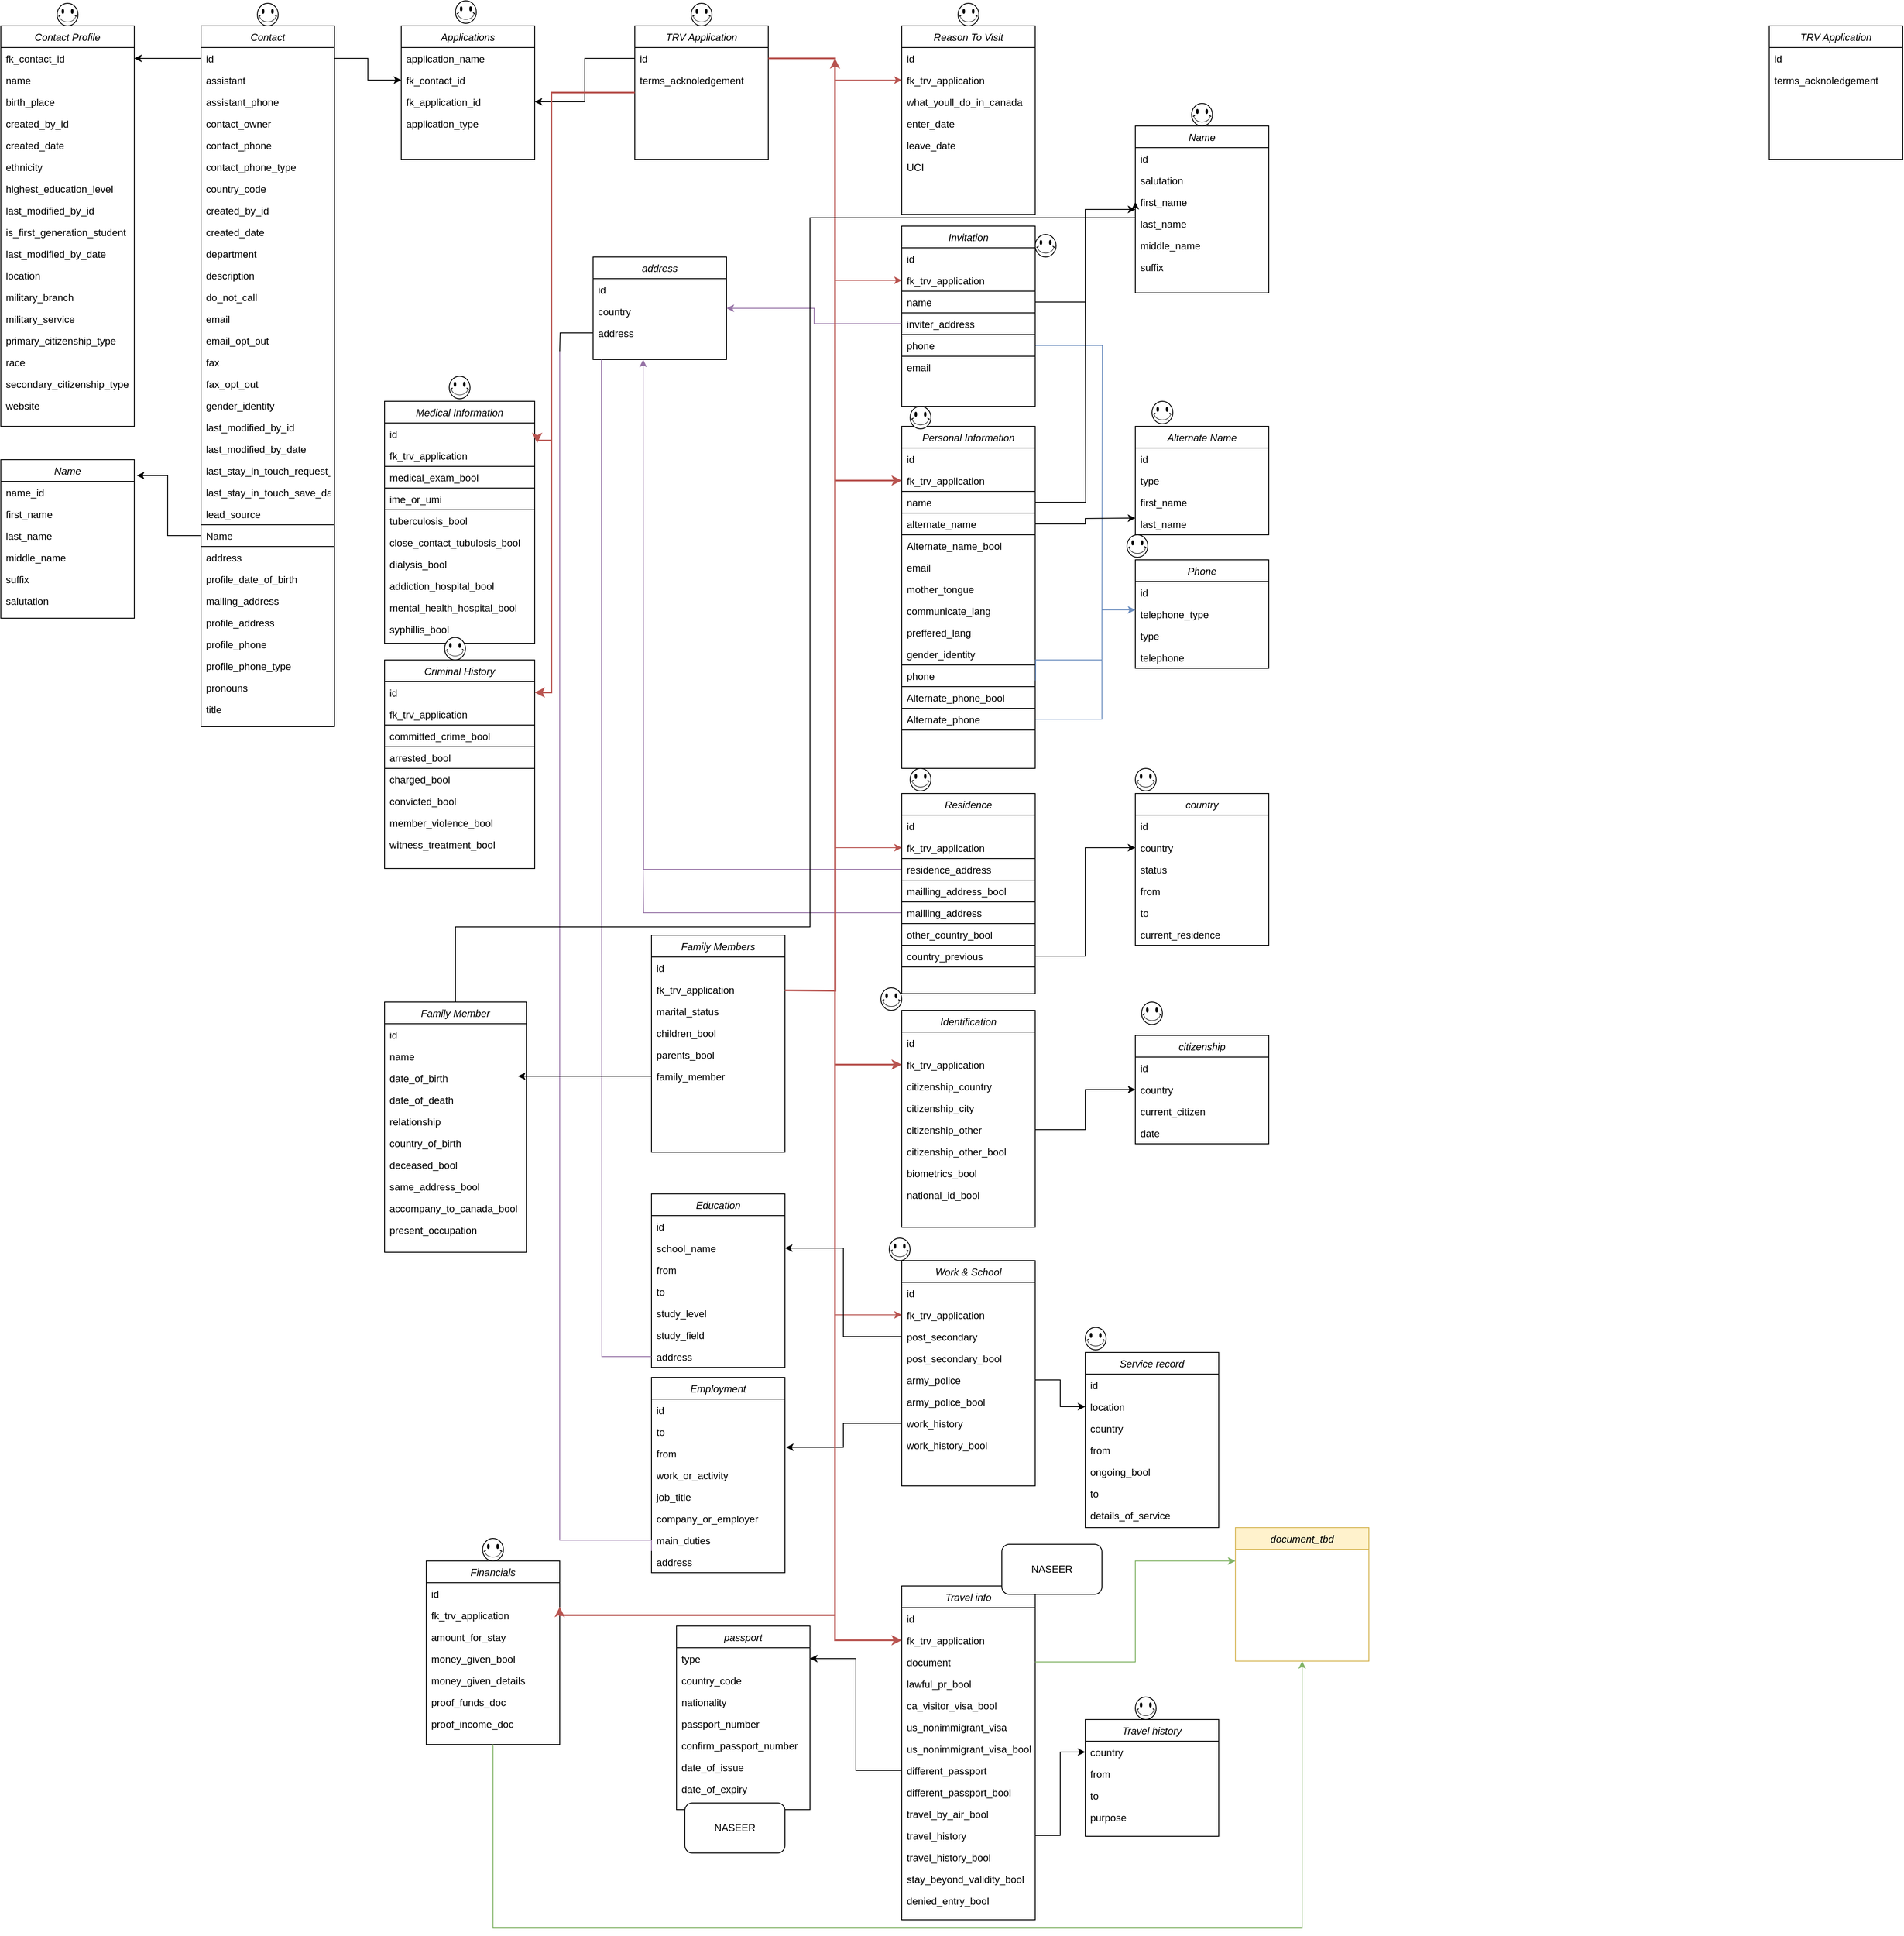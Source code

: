 <mxfile version="22.1.3" type="github">
  <diagram id="C5RBs43oDa-KdzZeNtuy" name="Page-1">
    <mxGraphModel dx="667" dy="818" grid="1" gridSize="10" guides="1" tooltips="1" connect="1" arrows="1" fold="1" page="1" pageScale="1" pageWidth="1169" pageHeight="827" math="0" shadow="0">
      <root>
        <mxCell id="WIyWlLk6GJQsqaUBKTNV-0" />
        <mxCell id="WIyWlLk6GJQsqaUBKTNV-1" parent="WIyWlLk6GJQsqaUBKTNV-0" />
        <mxCell id="dhPpdyYJC16nhoZ0UY3G-1" value="Contact" style="swimlane;fontStyle=2;align=center;verticalAlign=top;childLayout=stackLayout;horizontal=1;startSize=26;horizontalStack=0;resizeParent=1;resizeLast=0;collapsible=1;marginBottom=0;rounded=0;shadow=0;strokeWidth=1;" parent="WIyWlLk6GJQsqaUBKTNV-1" vertex="1">
          <mxGeometry x="280" y="40" width="160" height="840" as="geometry">
            <mxRectangle x="230" y="140" width="160" height="26" as="alternateBounds" />
          </mxGeometry>
        </mxCell>
        <mxCell id="dhPpdyYJC16nhoZ0UY3G-14" value="id" style="text;align=left;verticalAlign=top;spacingLeft=4;spacingRight=4;overflow=hidden;rotatable=0;points=[[0,0.5],[1,0.5]];portConstraint=eastwest;rounded=0;shadow=0;html=0;" parent="dhPpdyYJC16nhoZ0UY3G-1" vertex="1">
          <mxGeometry y="26" width="160" height="26" as="geometry" />
        </mxCell>
        <mxCell id="dhPpdyYJC16nhoZ0UY3G-38" value="assistant" style="text;align=left;verticalAlign=top;spacingLeft=4;spacingRight=4;overflow=hidden;rotatable=0;points=[[0,0.5],[1,0.5]];portConstraint=eastwest;rounded=0;shadow=0;html=0;" parent="dhPpdyYJC16nhoZ0UY3G-1" vertex="1">
          <mxGeometry y="52" width="160" height="26" as="geometry" />
        </mxCell>
        <mxCell id="dhPpdyYJC16nhoZ0UY3G-39" value="assistant_phone" style="text;align=left;verticalAlign=top;spacingLeft=4;spacingRight=4;overflow=hidden;rotatable=0;points=[[0,0.5],[1,0.5]];portConstraint=eastwest;rounded=0;shadow=0;html=0;" parent="dhPpdyYJC16nhoZ0UY3G-1" vertex="1">
          <mxGeometry y="78" width="160" height="26" as="geometry" />
        </mxCell>
        <mxCell id="dhPpdyYJC16nhoZ0UY3G-40" value="contact_owner&#xa;" style="text;align=left;verticalAlign=top;spacingLeft=4;spacingRight=4;overflow=hidden;rotatable=0;points=[[0,0.5],[1,0.5]];portConstraint=eastwest;rounded=0;shadow=0;html=0;" parent="dhPpdyYJC16nhoZ0UY3G-1" vertex="1">
          <mxGeometry y="104" width="160" height="26" as="geometry" />
        </mxCell>
        <mxCell id="dhPpdyYJC16nhoZ0UY3G-54" value="contact_phone" style="text;align=left;verticalAlign=top;spacingLeft=4;spacingRight=4;overflow=hidden;rotatable=0;points=[[0,0.5],[1,0.5]];portConstraint=eastwest;rounded=0;shadow=0;html=0;" parent="dhPpdyYJC16nhoZ0UY3G-1" vertex="1">
          <mxGeometry y="130" width="160" height="26" as="geometry" />
        </mxCell>
        <mxCell id="dhPpdyYJC16nhoZ0UY3G-55" value="contact_phone_type" style="text;align=left;verticalAlign=top;spacingLeft=4;spacingRight=4;overflow=hidden;rotatable=0;points=[[0,0.5],[1,0.5]];portConstraint=eastwest;rounded=0;shadow=0;html=0;" parent="dhPpdyYJC16nhoZ0UY3G-1" vertex="1">
          <mxGeometry y="156" width="160" height="26" as="geometry" />
        </mxCell>
        <mxCell id="dhPpdyYJC16nhoZ0UY3G-41" value="country_code" style="text;align=left;verticalAlign=top;spacingLeft=4;spacingRight=4;overflow=hidden;rotatable=0;points=[[0,0.5],[1,0.5]];portConstraint=eastwest;rounded=0;shadow=0;html=0;" parent="dhPpdyYJC16nhoZ0UY3G-1" vertex="1">
          <mxGeometry y="182" width="160" height="26" as="geometry" />
        </mxCell>
        <mxCell id="dhPpdyYJC16nhoZ0UY3G-42" value="created_by_id" style="text;align=left;verticalAlign=top;spacingLeft=4;spacingRight=4;overflow=hidden;rotatable=0;points=[[0,0.5],[1,0.5]];portConstraint=eastwest;rounded=0;shadow=0;html=0;" parent="dhPpdyYJC16nhoZ0UY3G-1" vertex="1">
          <mxGeometry y="208" width="160" height="26" as="geometry" />
        </mxCell>
        <mxCell id="dhPpdyYJC16nhoZ0UY3G-43" value="created_date" style="text;align=left;verticalAlign=top;spacingLeft=4;spacingRight=4;overflow=hidden;rotatable=0;points=[[0,0.5],[1,0.5]];portConstraint=eastwest;rounded=0;shadow=0;html=0;" parent="dhPpdyYJC16nhoZ0UY3G-1" vertex="1">
          <mxGeometry y="234" width="160" height="26" as="geometry" />
        </mxCell>
        <mxCell id="dhPpdyYJC16nhoZ0UY3G-44" value="department" style="text;align=left;verticalAlign=top;spacingLeft=4;spacingRight=4;overflow=hidden;rotatable=0;points=[[0,0.5],[1,0.5]];portConstraint=eastwest;rounded=0;shadow=0;html=0;" parent="dhPpdyYJC16nhoZ0UY3G-1" vertex="1">
          <mxGeometry y="260" width="160" height="26" as="geometry" />
        </mxCell>
        <mxCell id="dhPpdyYJC16nhoZ0UY3G-45" value="description" style="text;align=left;verticalAlign=top;spacingLeft=4;spacingRight=4;overflow=hidden;rotatable=0;points=[[0,0.5],[1,0.5]];portConstraint=eastwest;rounded=0;shadow=0;html=0;" parent="dhPpdyYJC16nhoZ0UY3G-1" vertex="1">
          <mxGeometry y="286" width="160" height="26" as="geometry" />
        </mxCell>
        <mxCell id="dhPpdyYJC16nhoZ0UY3G-46" value="do_not_call&#xa;" style="text;align=left;verticalAlign=top;spacingLeft=4;spacingRight=4;overflow=hidden;rotatable=0;points=[[0,0.5],[1,0.5]];portConstraint=eastwest;rounded=0;shadow=0;html=0;" parent="dhPpdyYJC16nhoZ0UY3G-1" vertex="1">
          <mxGeometry y="312" width="160" height="26" as="geometry" />
        </mxCell>
        <mxCell id="dhPpdyYJC16nhoZ0UY3G-4" value="email" style="text;align=left;verticalAlign=top;spacingLeft=4;spacingRight=4;overflow=hidden;rotatable=0;points=[[0,0.5],[1,0.5]];portConstraint=eastwest;rounded=0;shadow=0;html=0;" parent="dhPpdyYJC16nhoZ0UY3G-1" vertex="1">
          <mxGeometry y="338" width="160" height="26" as="geometry" />
        </mxCell>
        <mxCell id="dhPpdyYJC16nhoZ0UY3G-47" value="email_opt_out" style="text;align=left;verticalAlign=top;spacingLeft=4;spacingRight=4;overflow=hidden;rotatable=0;points=[[0,0.5],[1,0.5]];portConstraint=eastwest;rounded=0;shadow=0;html=0;" parent="dhPpdyYJC16nhoZ0UY3G-1" vertex="1">
          <mxGeometry y="364" width="160" height="26" as="geometry" />
        </mxCell>
        <mxCell id="dhPpdyYJC16nhoZ0UY3G-48" value="fax" style="text;align=left;verticalAlign=top;spacingLeft=4;spacingRight=4;overflow=hidden;rotatable=0;points=[[0,0.5],[1,0.5]];portConstraint=eastwest;rounded=0;shadow=0;html=0;" parent="dhPpdyYJC16nhoZ0UY3G-1" vertex="1">
          <mxGeometry y="390" width="160" height="26" as="geometry" />
        </mxCell>
        <mxCell id="dhPpdyYJC16nhoZ0UY3G-49" value="fax_opt_out" style="text;align=left;verticalAlign=top;spacingLeft=4;spacingRight=4;overflow=hidden;rotatable=0;points=[[0,0.5],[1,0.5]];portConstraint=eastwest;rounded=0;shadow=0;html=0;" parent="dhPpdyYJC16nhoZ0UY3G-1" vertex="1">
          <mxGeometry y="416" width="160" height="26" as="geometry" />
        </mxCell>
        <mxCell id="dhPpdyYJC16nhoZ0UY3G-50" value="gender_identity" style="text;align=left;verticalAlign=top;spacingLeft=4;spacingRight=4;overflow=hidden;rotatable=0;points=[[0,0.5],[1,0.5]];portConstraint=eastwest;rounded=0;shadow=0;html=0;" parent="dhPpdyYJC16nhoZ0UY3G-1" vertex="1">
          <mxGeometry y="442" width="160" height="26" as="geometry" />
        </mxCell>
        <mxCell id="dhPpdyYJC16nhoZ0UY3G-52" value="last_modified_by_id" style="text;align=left;verticalAlign=top;spacingLeft=4;spacingRight=4;overflow=hidden;rotatable=0;points=[[0,0.5],[1,0.5]];portConstraint=eastwest;rounded=0;shadow=0;html=0;" parent="dhPpdyYJC16nhoZ0UY3G-1" vertex="1">
          <mxGeometry y="468" width="160" height="26" as="geometry" />
        </mxCell>
        <mxCell id="dhPpdyYJC16nhoZ0UY3G-53" value="last_modified_by_date" style="text;align=left;verticalAlign=top;spacingLeft=4;spacingRight=4;overflow=hidden;rotatable=0;points=[[0,0.5],[1,0.5]];portConstraint=eastwest;rounded=0;shadow=0;html=0;" parent="dhPpdyYJC16nhoZ0UY3G-1" vertex="1">
          <mxGeometry y="494" width="160" height="26" as="geometry" />
        </mxCell>
        <mxCell id="dhPpdyYJC16nhoZ0UY3G-56" value="last_stay_in_touch_request_date" style="text;align=left;verticalAlign=top;spacingLeft=4;spacingRight=4;overflow=hidden;rotatable=0;points=[[0,0.5],[1,0.5]];portConstraint=eastwest;rounded=0;shadow=0;html=0;" parent="dhPpdyYJC16nhoZ0UY3G-1" vertex="1">
          <mxGeometry y="520" width="160" height="26" as="geometry" />
        </mxCell>
        <mxCell id="dhPpdyYJC16nhoZ0UY3G-57" value="last_stay_in_touch_save_date" style="text;align=left;verticalAlign=top;spacingLeft=4;spacingRight=4;overflow=hidden;rotatable=0;points=[[0,0.5],[1,0.5]];portConstraint=eastwest;rounded=0;shadow=0;html=0;" parent="dhPpdyYJC16nhoZ0UY3G-1" vertex="1">
          <mxGeometry y="546" width="160" height="26" as="geometry" />
        </mxCell>
        <mxCell id="dhPpdyYJC16nhoZ0UY3G-58" value="lead_source" style="text;align=left;verticalAlign=top;spacingLeft=4;spacingRight=4;overflow=hidden;rotatable=0;points=[[0,0.5],[1,0.5]];portConstraint=eastwest;rounded=0;shadow=0;html=0;" parent="dhPpdyYJC16nhoZ0UY3G-1" vertex="1">
          <mxGeometry y="572" width="160" height="26" as="geometry" />
        </mxCell>
        <mxCell id="dhPpdyYJC16nhoZ0UY3G-59" value="Name" style="text;align=left;verticalAlign=top;spacingLeft=4;spacingRight=4;overflow=hidden;rotatable=0;points=[[0,0.5],[1,0.5]];portConstraint=eastwest;rounded=0;shadow=0;html=0;strokeColor=default;" parent="dhPpdyYJC16nhoZ0UY3G-1" vertex="1">
          <mxGeometry y="598" width="160" height="26" as="geometry" />
        </mxCell>
        <mxCell id="dhPpdyYJC16nhoZ0UY3G-82" value="address" style="text;align=left;verticalAlign=top;spacingLeft=4;spacingRight=4;overflow=hidden;rotatable=0;points=[[0,0.5],[1,0.5]];portConstraint=eastwest;rounded=0;shadow=0;html=0;" parent="dhPpdyYJC16nhoZ0UY3G-1" vertex="1">
          <mxGeometry y="624" width="160" height="26" as="geometry" />
        </mxCell>
        <mxCell id="dhPpdyYJC16nhoZ0UY3G-83" value="profile_date_of_birth" style="text;align=left;verticalAlign=top;spacingLeft=4;spacingRight=4;overflow=hidden;rotatable=0;points=[[0,0.5],[1,0.5]];portConstraint=eastwest;rounded=0;shadow=0;html=0;" parent="dhPpdyYJC16nhoZ0UY3G-1" vertex="1">
          <mxGeometry y="650" width="160" height="26" as="geometry" />
        </mxCell>
        <mxCell id="dhPpdyYJC16nhoZ0UY3G-84" value="mailing_address" style="text;align=left;verticalAlign=top;spacingLeft=4;spacingRight=4;overflow=hidden;rotatable=0;points=[[0,0.5],[1,0.5]];portConstraint=eastwest;rounded=0;shadow=0;html=0;" parent="dhPpdyYJC16nhoZ0UY3G-1" vertex="1">
          <mxGeometry y="676" width="160" height="26" as="geometry" />
        </mxCell>
        <mxCell id="dhPpdyYJC16nhoZ0UY3G-85" value="profile_address" style="text;align=left;verticalAlign=top;spacingLeft=4;spacingRight=4;overflow=hidden;rotatable=0;points=[[0,0.5],[1,0.5]];portConstraint=eastwest;rounded=0;shadow=0;html=0;" parent="dhPpdyYJC16nhoZ0UY3G-1" vertex="1">
          <mxGeometry y="702" width="160" height="26" as="geometry" />
        </mxCell>
        <mxCell id="dhPpdyYJC16nhoZ0UY3G-87" value="profile_phone" style="text;align=left;verticalAlign=top;spacingLeft=4;spacingRight=4;overflow=hidden;rotatable=0;points=[[0,0.5],[1,0.5]];portConstraint=eastwest;rounded=0;shadow=0;html=0;" parent="dhPpdyYJC16nhoZ0UY3G-1" vertex="1">
          <mxGeometry y="728" width="160" height="26" as="geometry" />
        </mxCell>
        <mxCell id="dhPpdyYJC16nhoZ0UY3G-88" value="profile_phone_type" style="text;align=left;verticalAlign=top;spacingLeft=4;spacingRight=4;overflow=hidden;rotatable=0;points=[[0,0.5],[1,0.5]];portConstraint=eastwest;rounded=0;shadow=0;html=0;" parent="dhPpdyYJC16nhoZ0UY3G-1" vertex="1">
          <mxGeometry y="754" width="160" height="26" as="geometry" />
        </mxCell>
        <mxCell id="dhPpdyYJC16nhoZ0UY3G-89" value="pronouns" style="text;align=left;verticalAlign=top;spacingLeft=4;spacingRight=4;overflow=hidden;rotatable=0;points=[[0,0.5],[1,0.5]];portConstraint=eastwest;rounded=0;shadow=0;html=0;" parent="dhPpdyYJC16nhoZ0UY3G-1" vertex="1">
          <mxGeometry y="780" width="160" height="26" as="geometry" />
        </mxCell>
        <mxCell id="dhPpdyYJC16nhoZ0UY3G-90" value="title" style="text;align=left;verticalAlign=top;spacingLeft=4;spacingRight=4;overflow=hidden;rotatable=0;points=[[0,0.5],[1,0.5]];portConstraint=eastwest;rounded=0;shadow=0;html=0;" parent="dhPpdyYJC16nhoZ0UY3G-1" vertex="1">
          <mxGeometry y="806" width="160" height="26" as="geometry" />
        </mxCell>
        <mxCell id="dhPpdyYJC16nhoZ0UY3G-15" value="Contact Profile" style="swimlane;fontStyle=2;align=center;verticalAlign=top;childLayout=stackLayout;horizontal=1;startSize=26;horizontalStack=0;resizeParent=1;resizeLast=0;collapsible=1;marginBottom=0;rounded=0;shadow=0;strokeWidth=1;" parent="WIyWlLk6GJQsqaUBKTNV-1" vertex="1">
          <mxGeometry x="40" y="40" width="160" height="480" as="geometry">
            <mxRectangle x="320" y="40" width="160" height="26" as="alternateBounds" />
          </mxGeometry>
        </mxCell>
        <mxCell id="dhPpdyYJC16nhoZ0UY3G-16" value="fk_contact_id" style="text;align=left;verticalAlign=top;spacingLeft=4;spacingRight=4;overflow=hidden;rotatable=0;points=[[0,0.5],[1,0.5]];portConstraint=eastwest;" parent="dhPpdyYJC16nhoZ0UY3G-15" vertex="1">
          <mxGeometry y="26" width="160" height="26" as="geometry" />
        </mxCell>
        <mxCell id="dhPpdyYJC16nhoZ0UY3G-37" value="name" style="text;align=left;verticalAlign=top;spacingLeft=4;spacingRight=4;overflow=hidden;rotatable=0;points=[[0,0.5],[1,0.5]];portConstraint=eastwest;rounded=0;shadow=0;html=0;" parent="dhPpdyYJC16nhoZ0UY3G-15" vertex="1">
          <mxGeometry y="52" width="160" height="26" as="geometry" />
        </mxCell>
        <mxCell id="dhPpdyYJC16nhoZ0UY3G-17" value="birth_place" style="text;align=left;verticalAlign=top;spacingLeft=4;spacingRight=4;overflow=hidden;rotatable=0;points=[[0,0.5],[1,0.5]];portConstraint=eastwest;rounded=0;shadow=0;html=0;" parent="dhPpdyYJC16nhoZ0UY3G-15" vertex="1">
          <mxGeometry y="78" width="160" height="26" as="geometry" />
        </mxCell>
        <mxCell id="dhPpdyYJC16nhoZ0UY3G-18" value="created_by_id" style="text;align=left;verticalAlign=top;spacingLeft=4;spacingRight=4;overflow=hidden;rotatable=0;points=[[0,0.5],[1,0.5]];portConstraint=eastwest;rounded=0;shadow=0;html=0;" parent="dhPpdyYJC16nhoZ0UY3G-15" vertex="1">
          <mxGeometry y="104" width="160" height="26" as="geometry" />
        </mxCell>
        <mxCell id="dhPpdyYJC16nhoZ0UY3G-19" value="created_date" style="text;align=left;verticalAlign=top;spacingLeft=4;spacingRight=4;overflow=hidden;rotatable=0;points=[[0,0.5],[1,0.5]];portConstraint=eastwest;rounded=0;shadow=0;html=0;" parent="dhPpdyYJC16nhoZ0UY3G-15" vertex="1">
          <mxGeometry y="130" width="160" height="26" as="geometry" />
        </mxCell>
        <mxCell id="dhPpdyYJC16nhoZ0UY3G-23" value="ethnicity" style="text;align=left;verticalAlign=top;spacingLeft=4;spacingRight=4;overflow=hidden;rotatable=0;points=[[0,0.5],[1,0.5]];portConstraint=eastwest;rounded=0;shadow=0;html=0;" parent="dhPpdyYJC16nhoZ0UY3G-15" vertex="1">
          <mxGeometry y="156" width="160" height="26" as="geometry" />
        </mxCell>
        <mxCell id="dhPpdyYJC16nhoZ0UY3G-24" value="highest_education_level" style="text;align=left;verticalAlign=top;spacingLeft=4;spacingRight=4;overflow=hidden;rotatable=0;points=[[0,0.5],[1,0.5]];portConstraint=eastwest;rounded=0;shadow=0;html=0;" parent="dhPpdyYJC16nhoZ0UY3G-15" vertex="1">
          <mxGeometry y="182" width="160" height="26" as="geometry" />
        </mxCell>
        <mxCell id="dhPpdyYJC16nhoZ0UY3G-27" value="last_modified_by_id" style="text;align=left;verticalAlign=top;spacingLeft=4;spacingRight=4;overflow=hidden;rotatable=0;points=[[0,0.5],[1,0.5]];portConstraint=eastwest;rounded=0;shadow=0;html=0;" parent="dhPpdyYJC16nhoZ0UY3G-15" vertex="1">
          <mxGeometry y="208" width="160" height="26" as="geometry" />
        </mxCell>
        <mxCell id="dhPpdyYJC16nhoZ0UY3G-26" value="is_first_generation_student" style="text;align=left;verticalAlign=top;spacingLeft=4;spacingRight=4;overflow=hidden;rotatable=0;points=[[0,0.5],[1,0.5]];portConstraint=eastwest;rounded=0;shadow=0;html=0;" parent="dhPpdyYJC16nhoZ0UY3G-15" vertex="1">
          <mxGeometry y="234" width="160" height="26" as="geometry" />
        </mxCell>
        <mxCell id="dhPpdyYJC16nhoZ0UY3G-28" value="last_modified_by_date" style="text;align=left;verticalAlign=top;spacingLeft=4;spacingRight=4;overflow=hidden;rotatable=0;points=[[0,0.5],[1,0.5]];portConstraint=eastwest;rounded=0;shadow=0;html=0;" parent="dhPpdyYJC16nhoZ0UY3G-15" vertex="1">
          <mxGeometry y="260" width="160" height="26" as="geometry" />
        </mxCell>
        <mxCell id="dhPpdyYJC16nhoZ0UY3G-29" value="location" style="text;align=left;verticalAlign=top;spacingLeft=4;spacingRight=4;overflow=hidden;rotatable=0;points=[[0,0.5],[1,0.5]];portConstraint=eastwest;rounded=0;shadow=0;html=0;" parent="dhPpdyYJC16nhoZ0UY3G-15" vertex="1">
          <mxGeometry y="286" width="160" height="26" as="geometry" />
        </mxCell>
        <mxCell id="dhPpdyYJC16nhoZ0UY3G-30" value="military_branch" style="text;align=left;verticalAlign=top;spacingLeft=4;spacingRight=4;overflow=hidden;rotatable=0;points=[[0,0.5],[1,0.5]];portConstraint=eastwest;rounded=0;shadow=0;html=0;" parent="dhPpdyYJC16nhoZ0UY3G-15" vertex="1">
          <mxGeometry y="312" width="160" height="26" as="geometry" />
        </mxCell>
        <mxCell id="dhPpdyYJC16nhoZ0UY3G-31" value="military_service" style="text;align=left;verticalAlign=top;spacingLeft=4;spacingRight=4;overflow=hidden;rotatable=0;points=[[0,0.5],[1,0.5]];portConstraint=eastwest;rounded=0;shadow=0;html=0;" parent="dhPpdyYJC16nhoZ0UY3G-15" vertex="1">
          <mxGeometry y="338" width="160" height="26" as="geometry" />
        </mxCell>
        <mxCell id="dhPpdyYJC16nhoZ0UY3G-33" value="primary_citizenship_type" style="text;align=left;verticalAlign=top;spacingLeft=4;spacingRight=4;overflow=hidden;rotatable=0;points=[[0,0.5],[1,0.5]];portConstraint=eastwest;rounded=0;shadow=0;html=0;" parent="dhPpdyYJC16nhoZ0UY3G-15" vertex="1">
          <mxGeometry y="364" width="160" height="26" as="geometry" />
        </mxCell>
        <mxCell id="dhPpdyYJC16nhoZ0UY3G-34" value="race" style="text;align=left;verticalAlign=top;spacingLeft=4;spacingRight=4;overflow=hidden;rotatable=0;points=[[0,0.5],[1,0.5]];portConstraint=eastwest;rounded=0;shadow=0;html=0;" parent="dhPpdyYJC16nhoZ0UY3G-15" vertex="1">
          <mxGeometry y="390" width="160" height="26" as="geometry" />
        </mxCell>
        <mxCell id="dhPpdyYJC16nhoZ0UY3G-35" value="secondary_citizenship_type" style="text;align=left;verticalAlign=top;spacingLeft=4;spacingRight=4;overflow=hidden;rotatable=0;points=[[0,0.5],[1,0.5]];portConstraint=eastwest;rounded=0;shadow=0;html=0;" parent="dhPpdyYJC16nhoZ0UY3G-15" vertex="1">
          <mxGeometry y="416" width="160" height="26" as="geometry" />
        </mxCell>
        <mxCell id="dhPpdyYJC16nhoZ0UY3G-36" value="website" style="text;align=left;verticalAlign=top;spacingLeft=4;spacingRight=4;overflow=hidden;rotatable=0;points=[[0,0.5],[1,0.5]];portConstraint=eastwest;rounded=0;shadow=0;html=0;" parent="dhPpdyYJC16nhoZ0UY3G-15" vertex="1">
          <mxGeometry y="442" width="160" height="26" as="geometry" />
        </mxCell>
        <mxCell id="dhPpdyYJC16nhoZ0UY3G-60" value="Name" style="swimlane;fontStyle=2;align=center;verticalAlign=top;childLayout=stackLayout;horizontal=1;startSize=26;horizontalStack=0;resizeParent=1;resizeLast=0;collapsible=1;marginBottom=0;rounded=0;shadow=0;strokeWidth=1;" parent="WIyWlLk6GJQsqaUBKTNV-1" vertex="1">
          <mxGeometry x="40" y="560" width="160" height="190" as="geometry">
            <mxRectangle x="320" y="40" width="160" height="26" as="alternateBounds" />
          </mxGeometry>
        </mxCell>
        <mxCell id="3-ePDrb9QIwmrrUgFjWm-1" value="name_id" style="text;align=left;verticalAlign=top;spacingLeft=4;spacingRight=4;overflow=hidden;rotatable=0;points=[[0,0.5],[1,0.5]];portConstraint=eastwest;rounded=0;shadow=0;html=0;" parent="dhPpdyYJC16nhoZ0UY3G-60" vertex="1">
          <mxGeometry y="26" width="160" height="26" as="geometry" />
        </mxCell>
        <mxCell id="dhPpdyYJC16nhoZ0UY3G-62" value="first_name" style="text;align=left;verticalAlign=top;spacingLeft=4;spacingRight=4;overflow=hidden;rotatable=0;points=[[0,0.5],[1,0.5]];portConstraint=eastwest;rounded=0;shadow=0;html=0;" parent="dhPpdyYJC16nhoZ0UY3G-60" vertex="1">
          <mxGeometry y="52" width="160" height="26" as="geometry" />
        </mxCell>
        <mxCell id="dhPpdyYJC16nhoZ0UY3G-63" value="last_name" style="text;align=left;verticalAlign=top;spacingLeft=4;spacingRight=4;overflow=hidden;rotatable=0;points=[[0,0.5],[1,0.5]];portConstraint=eastwest;rounded=0;shadow=0;html=0;" parent="dhPpdyYJC16nhoZ0UY3G-60" vertex="1">
          <mxGeometry y="78" width="160" height="26" as="geometry" />
        </mxCell>
        <mxCell id="dhPpdyYJC16nhoZ0UY3G-64" value="middle_name" style="text;align=left;verticalAlign=top;spacingLeft=4;spacingRight=4;overflow=hidden;rotatable=0;points=[[0,0.5],[1,0.5]];portConstraint=eastwest;rounded=0;shadow=0;html=0;" parent="dhPpdyYJC16nhoZ0UY3G-60" vertex="1">
          <mxGeometry y="104" width="160" height="26" as="geometry" />
        </mxCell>
        <mxCell id="dhPpdyYJC16nhoZ0UY3G-81" value="suffix" style="text;align=left;verticalAlign=top;spacingLeft=4;spacingRight=4;overflow=hidden;rotatable=0;points=[[0,0.5],[1,0.5]];portConstraint=eastwest;rounded=0;shadow=0;html=0;" parent="dhPpdyYJC16nhoZ0UY3G-60" vertex="1">
          <mxGeometry y="130" width="160" height="26" as="geometry" />
        </mxCell>
        <mxCell id="dhPpdyYJC16nhoZ0UY3G-61" value="salutation" style="text;align=left;verticalAlign=top;spacingLeft=4;spacingRight=4;overflow=hidden;rotatable=0;points=[[0,0.5],[1,0.5]];portConstraint=eastwest;" parent="dhPpdyYJC16nhoZ0UY3G-60" vertex="1">
          <mxGeometry y="156" width="160" height="26" as="geometry" />
        </mxCell>
        <mxCell id="dhPpdyYJC16nhoZ0UY3G-92" style="edgeStyle=orthogonalEdgeStyle;rounded=0;orthogonalLoop=1;jettySize=auto;html=1;entryX=1.019;entryY=0.1;entryDx=0;entryDy=0;entryPerimeter=0;" parent="WIyWlLk6GJQsqaUBKTNV-1" source="dhPpdyYJC16nhoZ0UY3G-59" target="dhPpdyYJC16nhoZ0UY3G-60" edge="1">
          <mxGeometry relative="1" as="geometry" />
        </mxCell>
        <mxCell id="dhPpdyYJC16nhoZ0UY3G-94" style="edgeStyle=orthogonalEdgeStyle;rounded=0;orthogonalLoop=1;jettySize=auto;html=1;entryX=1;entryY=0.5;entryDx=0;entryDy=0;" parent="WIyWlLk6GJQsqaUBKTNV-1" source="dhPpdyYJC16nhoZ0UY3G-14" target="dhPpdyYJC16nhoZ0UY3G-16" edge="1">
          <mxGeometry relative="1" as="geometry" />
        </mxCell>
        <mxCell id="dhPpdyYJC16nhoZ0UY3G-95" value="Applications" style="swimlane;fontStyle=2;align=center;verticalAlign=top;childLayout=stackLayout;horizontal=1;startSize=26;horizontalStack=0;resizeParent=1;resizeLast=0;collapsible=1;marginBottom=0;rounded=0;shadow=0;strokeWidth=1;" parent="WIyWlLk6GJQsqaUBKTNV-1" vertex="1">
          <mxGeometry x="520" y="40" width="160" height="160" as="geometry">
            <mxRectangle x="320" y="40" width="160" height="26" as="alternateBounds" />
          </mxGeometry>
        </mxCell>
        <mxCell id="dhPpdyYJC16nhoZ0UY3G-101" value="application_name" style="text;align=left;verticalAlign=top;spacingLeft=4;spacingRight=4;overflow=hidden;rotatable=0;points=[[0,0.5],[1,0.5]];portConstraint=eastwest;rounded=0;shadow=0;html=0;" parent="dhPpdyYJC16nhoZ0UY3G-95" vertex="1">
          <mxGeometry y="26" width="160" height="26" as="geometry" />
        </mxCell>
        <mxCell id="dhPpdyYJC16nhoZ0UY3G-102" value="fk_contact_id" style="text;align=left;verticalAlign=top;spacingLeft=4;spacingRight=4;overflow=hidden;rotatable=0;points=[[0,0.5],[1,0.5]];portConstraint=eastwest;" parent="dhPpdyYJC16nhoZ0UY3G-95" vertex="1">
          <mxGeometry y="52" width="160" height="26" as="geometry" />
        </mxCell>
        <mxCell id="dhPpdyYJC16nhoZ0UY3G-104" value="fk_application_id&#xa;" style="text;align=left;verticalAlign=top;spacingLeft=4;spacingRight=4;overflow=hidden;rotatable=0;points=[[0,0.5],[1,0.5]];portConstraint=eastwest;rounded=0;shadow=0;html=0;" parent="dhPpdyYJC16nhoZ0UY3G-95" vertex="1">
          <mxGeometry y="78" width="160" height="26" as="geometry" />
        </mxCell>
        <mxCell id="dhPpdyYJC16nhoZ0UY3G-103" value="application_type" style="text;align=left;verticalAlign=top;spacingLeft=4;spacingRight=4;overflow=hidden;rotatable=0;points=[[0,0.5],[1,0.5]];portConstraint=eastwest;rounded=0;shadow=0;html=0;" parent="dhPpdyYJC16nhoZ0UY3G-95" vertex="1">
          <mxGeometry y="104" width="160" height="26" as="geometry" />
        </mxCell>
        <mxCell id="dhPpdyYJC16nhoZ0UY3G-105" style="edgeStyle=orthogonalEdgeStyle;rounded=0;orthogonalLoop=1;jettySize=auto;html=1;entryX=0;entryY=0.5;entryDx=0;entryDy=0;" parent="WIyWlLk6GJQsqaUBKTNV-1" source="dhPpdyYJC16nhoZ0UY3G-14" target="dhPpdyYJC16nhoZ0UY3G-102" edge="1">
          <mxGeometry relative="1" as="geometry" />
        </mxCell>
        <mxCell id="zFkjLmobd84Xn0iUNV6C-94" style="edgeStyle=orthogonalEdgeStyle;rounded=0;orthogonalLoop=1;jettySize=auto;html=1;entryX=1;entryY=0.5;entryDx=0;entryDy=0;fillColor=#f8cecc;strokeColor=#b85450;strokeWidth=2;" parent="WIyWlLk6GJQsqaUBKTNV-1" source="dhPpdyYJC16nhoZ0UY3G-106" target="zFkjLmobd84Xn0iUNV6C-83" edge="1">
          <mxGeometry relative="1" as="geometry">
            <Array as="points">
              <mxPoint x="700" y="120" />
              <mxPoint x="700" y="839" />
            </Array>
          </mxGeometry>
        </mxCell>
        <mxCell id="dhPpdyYJC16nhoZ0UY3G-106" value="TRV Application" style="swimlane;fontStyle=2;align=center;verticalAlign=top;childLayout=stackLayout;horizontal=1;startSize=26;horizontalStack=0;resizeParent=1;resizeLast=0;collapsible=1;marginBottom=0;rounded=0;shadow=0;strokeWidth=1;" parent="WIyWlLk6GJQsqaUBKTNV-1" vertex="1">
          <mxGeometry x="800" y="40" width="160" height="160" as="geometry">
            <mxRectangle x="320" y="40" width="160" height="26" as="alternateBounds" />
          </mxGeometry>
        </mxCell>
        <mxCell id="dhPpdyYJC16nhoZ0UY3G-107" value="id" style="text;align=left;verticalAlign=top;spacingLeft=4;spacingRight=4;overflow=hidden;rotatable=0;points=[[0,0.5],[1,0.5]];portConstraint=eastwest;rounded=0;shadow=0;html=0;" parent="dhPpdyYJC16nhoZ0UY3G-106" vertex="1">
          <mxGeometry y="26" width="160" height="26" as="geometry" />
        </mxCell>
        <mxCell id="dhPpdyYJC16nhoZ0UY3G-114" value="terms_acknoledgement" style="text;align=left;verticalAlign=top;spacingLeft=4;spacingRight=4;overflow=hidden;rotatable=0;points=[[0,0.5],[1,0.5]];portConstraint=eastwest;rounded=0;shadow=0;html=0;" parent="dhPpdyYJC16nhoZ0UY3G-106" vertex="1">
          <mxGeometry y="52" width="160" height="26" as="geometry" />
        </mxCell>
        <mxCell id="dhPpdyYJC16nhoZ0UY3G-112" style="edgeStyle=orthogonalEdgeStyle;rounded=0;orthogonalLoop=1;jettySize=auto;html=1;entryX=1;entryY=0.5;entryDx=0;entryDy=0;" parent="WIyWlLk6GJQsqaUBKTNV-1" source="dhPpdyYJC16nhoZ0UY3G-107" target="dhPpdyYJC16nhoZ0UY3G-104" edge="1">
          <mxGeometry relative="1" as="geometry" />
        </mxCell>
        <mxCell id="dhPpdyYJC16nhoZ0UY3G-115" value="TRV Application" style="swimlane;fontStyle=2;align=center;verticalAlign=top;childLayout=stackLayout;horizontal=1;startSize=26;horizontalStack=0;resizeParent=1;resizeLast=0;collapsible=1;marginBottom=0;rounded=0;shadow=0;strokeWidth=1;" parent="WIyWlLk6GJQsqaUBKTNV-1" vertex="1">
          <mxGeometry x="2160" y="40" width="160" height="160" as="geometry">
            <mxRectangle x="320" y="40" width="160" height="26" as="alternateBounds" />
          </mxGeometry>
        </mxCell>
        <mxCell id="dhPpdyYJC16nhoZ0UY3G-116" value="id" style="text;align=left;verticalAlign=top;spacingLeft=4;spacingRight=4;overflow=hidden;rotatable=0;points=[[0,0.5],[1,0.5]];portConstraint=eastwest;rounded=0;shadow=0;html=0;" parent="dhPpdyYJC16nhoZ0UY3G-115" vertex="1">
          <mxGeometry y="26" width="160" height="26" as="geometry" />
        </mxCell>
        <mxCell id="dhPpdyYJC16nhoZ0UY3G-117" value="terms_acknoledgement" style="text;align=left;verticalAlign=top;spacingLeft=4;spacingRight=4;overflow=hidden;rotatable=0;points=[[0,0.5],[1,0.5]];portConstraint=eastwest;rounded=0;shadow=0;html=0;" parent="dhPpdyYJC16nhoZ0UY3G-115" vertex="1">
          <mxGeometry y="52" width="160" height="26" as="geometry" />
        </mxCell>
        <mxCell id="dhPpdyYJC16nhoZ0UY3G-121" value="Reason To Visit" style="swimlane;fontStyle=2;align=center;verticalAlign=top;childLayout=stackLayout;horizontal=1;startSize=26;horizontalStack=0;resizeParent=1;resizeLast=0;collapsible=1;marginBottom=0;rounded=0;shadow=0;strokeWidth=1;" parent="WIyWlLk6GJQsqaUBKTNV-1" vertex="1">
          <mxGeometry x="1120" y="40" width="160" height="226" as="geometry">
            <mxRectangle x="320" y="40" width="160" height="26" as="alternateBounds" />
          </mxGeometry>
        </mxCell>
        <mxCell id="dhPpdyYJC16nhoZ0UY3G-122" value="id" style="text;align=left;verticalAlign=top;spacingLeft=4;spacingRight=4;overflow=hidden;rotatable=0;points=[[0,0.5],[1,0.5]];portConstraint=eastwest;rounded=0;shadow=0;html=0;" parent="dhPpdyYJC16nhoZ0UY3G-121" vertex="1">
          <mxGeometry y="26" width="160" height="26" as="geometry" />
        </mxCell>
        <mxCell id="dhPpdyYJC16nhoZ0UY3G-127" value="fk_trv_application" style="text;align=left;verticalAlign=top;spacingLeft=4;spacingRight=4;overflow=hidden;rotatable=0;points=[[0,0.5],[1,0.5]];portConstraint=eastwest;" parent="dhPpdyYJC16nhoZ0UY3G-121" vertex="1">
          <mxGeometry y="52" width="160" height="26" as="geometry" />
        </mxCell>
        <mxCell id="dhPpdyYJC16nhoZ0UY3G-124" value="what_youll_do_in_canada" style="text;align=left;verticalAlign=top;spacingLeft=4;spacingRight=4;overflow=hidden;rotatable=0;points=[[0,0.5],[1,0.5]];portConstraint=eastwest;rounded=0;shadow=0;html=0;" parent="dhPpdyYJC16nhoZ0UY3G-121" vertex="1">
          <mxGeometry y="78" width="160" height="26" as="geometry" />
        </mxCell>
        <mxCell id="dhPpdyYJC16nhoZ0UY3G-123" value="enter_date" style="text;align=left;verticalAlign=top;spacingLeft=4;spacingRight=4;overflow=hidden;rotatable=0;points=[[0,0.5],[1,0.5]];portConstraint=eastwest;rounded=0;shadow=0;html=0;" parent="dhPpdyYJC16nhoZ0UY3G-121" vertex="1">
          <mxGeometry y="104" width="160" height="26" as="geometry" />
        </mxCell>
        <mxCell id="dhPpdyYJC16nhoZ0UY3G-125" value="leave_date" style="text;align=left;verticalAlign=top;spacingLeft=4;spacingRight=4;overflow=hidden;rotatable=0;points=[[0,0.5],[1,0.5]];portConstraint=eastwest;rounded=0;shadow=0;html=0;" parent="dhPpdyYJC16nhoZ0UY3G-121" vertex="1">
          <mxGeometry y="130" width="160" height="26" as="geometry" />
        </mxCell>
        <mxCell id="dhPpdyYJC16nhoZ0UY3G-126" value="UCI " style="text;align=left;verticalAlign=top;spacingLeft=4;spacingRight=4;overflow=hidden;rotatable=0;points=[[0,0.5],[1,0.5]];portConstraint=eastwest;rounded=0;shadow=0;html=0;" parent="dhPpdyYJC16nhoZ0UY3G-121" vertex="1">
          <mxGeometry y="156" width="160" height="70" as="geometry" />
        </mxCell>
        <mxCell id="dhPpdyYJC16nhoZ0UY3G-128" style="edgeStyle=orthogonalEdgeStyle;rounded=0;orthogonalLoop=1;jettySize=auto;html=1;entryX=0;entryY=0.5;entryDx=0;entryDy=0;fillColor=#f8cecc;strokeColor=#b85450;" parent="WIyWlLk6GJQsqaUBKTNV-1" source="dhPpdyYJC16nhoZ0UY3G-107" target="dhPpdyYJC16nhoZ0UY3G-127" edge="1">
          <mxGeometry relative="1" as="geometry" />
        </mxCell>
        <mxCell id="dhPpdyYJC16nhoZ0UY3G-130" value="Invitation" style="swimlane;fontStyle=2;align=center;verticalAlign=top;childLayout=stackLayout;horizontal=1;startSize=26;horizontalStack=0;resizeParent=1;resizeLast=0;collapsible=1;marginBottom=0;rounded=0;shadow=0;strokeWidth=1;" parent="WIyWlLk6GJQsqaUBKTNV-1" vertex="1">
          <mxGeometry x="1120" y="280" width="160" height="216" as="geometry">
            <mxRectangle x="320" y="40" width="160" height="26" as="alternateBounds" />
          </mxGeometry>
        </mxCell>
        <mxCell id="dhPpdyYJC16nhoZ0UY3G-131" value="id" style="text;align=left;verticalAlign=top;spacingLeft=4;spacingRight=4;overflow=hidden;rotatable=0;points=[[0,0.5],[1,0.5]];portConstraint=eastwest;rounded=0;shadow=0;html=0;" parent="dhPpdyYJC16nhoZ0UY3G-130" vertex="1">
          <mxGeometry y="26" width="160" height="26" as="geometry" />
        </mxCell>
        <mxCell id="dhPpdyYJC16nhoZ0UY3G-132" value="fk_trv_application" style="text;align=left;verticalAlign=top;spacingLeft=4;spacingRight=4;overflow=hidden;rotatable=0;points=[[0,0.5],[1,0.5]];portConstraint=eastwest;" parent="dhPpdyYJC16nhoZ0UY3G-130" vertex="1">
          <mxGeometry y="52" width="160" height="26" as="geometry" />
        </mxCell>
        <mxCell id="dhPpdyYJC16nhoZ0UY3G-150" value="name" style="text;align=left;verticalAlign=top;spacingLeft=4;spacingRight=4;overflow=hidden;rotatable=0;points=[[0,0.5],[1,0.5]];portConstraint=eastwest;strokeColor=default;" parent="dhPpdyYJC16nhoZ0UY3G-130" vertex="1">
          <mxGeometry y="78" width="160" height="26" as="geometry" />
        </mxCell>
        <mxCell id="dhPpdyYJC16nhoZ0UY3G-158" value="inviter_address" style="text;align=left;verticalAlign=top;spacingLeft=4;spacingRight=4;overflow=hidden;rotatable=0;points=[[0,0.5],[1,0.5]];portConstraint=eastwest;strokeColor=default;" parent="dhPpdyYJC16nhoZ0UY3G-130" vertex="1">
          <mxGeometry y="104" width="160" height="26" as="geometry" />
        </mxCell>
        <mxCell id="dhPpdyYJC16nhoZ0UY3G-252" style="edgeStyle=orthogonalEdgeStyle;rounded=0;orthogonalLoop=1;jettySize=auto;html=1;endArrow=none;endFill=0;fillColor=#dae8fc;strokeColor=#6c8ebf;" parent="dhPpdyYJC16nhoZ0UY3G-130" source="dhPpdyYJC16nhoZ0UY3G-251" edge="1">
          <mxGeometry relative="1" as="geometry">
            <mxPoint x="240" y="490" as="targetPoint" />
          </mxGeometry>
        </mxCell>
        <mxCell id="dhPpdyYJC16nhoZ0UY3G-251" value="phone&#xa;" style="text;align=left;verticalAlign=top;spacingLeft=4;spacingRight=4;overflow=hidden;rotatable=0;points=[[0,0.5],[1,0.5]];portConstraint=eastwest;rounded=0;shadow=0;html=0;strokeColor=default;" parent="dhPpdyYJC16nhoZ0UY3G-130" vertex="1">
          <mxGeometry y="130" width="160" height="26" as="geometry" />
        </mxCell>
        <mxCell id="dhPpdyYJC16nhoZ0UY3G-160" value="email" style="text;align=left;verticalAlign=top;spacingLeft=4;spacingRight=4;overflow=hidden;rotatable=0;points=[[0,0.5],[1,0.5]];portConstraint=eastwest;rounded=0;shadow=0;html=0;" parent="dhPpdyYJC16nhoZ0UY3G-130" vertex="1">
          <mxGeometry y="156" width="160" height="60" as="geometry" />
        </mxCell>
        <mxCell id="dhPpdyYJC16nhoZ0UY3G-137" style="edgeStyle=orthogonalEdgeStyle;rounded=0;orthogonalLoop=1;jettySize=auto;html=1;entryX=0;entryY=0.5;entryDx=0;entryDy=0;fillColor=#f8cecc;strokeColor=#b85450;" parent="WIyWlLk6GJQsqaUBKTNV-1" source="dhPpdyYJC16nhoZ0UY3G-107" target="dhPpdyYJC16nhoZ0UY3G-132" edge="1">
          <mxGeometry relative="1" as="geometry" />
        </mxCell>
        <mxCell id="dhPpdyYJC16nhoZ0UY3G-144" value="Name" style="swimlane;fontStyle=2;align=center;verticalAlign=top;childLayout=stackLayout;horizontal=1;startSize=26;horizontalStack=0;resizeParent=1;resizeLast=0;collapsible=1;marginBottom=0;rounded=0;shadow=0;strokeWidth=1;" parent="WIyWlLk6GJQsqaUBKTNV-1" vertex="1">
          <mxGeometry x="1400" y="160" width="160" height="200" as="geometry">
            <mxRectangle x="320" y="40" width="160" height="26" as="alternateBounds" />
          </mxGeometry>
        </mxCell>
        <mxCell id="kk54eHdkh1wZn8BdURva-8" value="id" style="text;align=left;verticalAlign=top;spacingLeft=4;spacingRight=4;overflow=hidden;rotatable=0;points=[[0,0.5],[1,0.5]];portConstraint=eastwest;rounded=0;shadow=0;html=0;" parent="dhPpdyYJC16nhoZ0UY3G-144" vertex="1">
          <mxGeometry y="26" width="160" height="26" as="geometry" />
        </mxCell>
        <mxCell id="dhPpdyYJC16nhoZ0UY3G-145" value="salutation" style="text;align=left;verticalAlign=top;spacingLeft=4;spacingRight=4;overflow=hidden;rotatable=0;points=[[0,0.5],[1,0.5]];portConstraint=eastwest;" parent="dhPpdyYJC16nhoZ0UY3G-144" vertex="1">
          <mxGeometry y="52" width="160" height="26" as="geometry" />
        </mxCell>
        <mxCell id="dhPpdyYJC16nhoZ0UY3G-146" value="first_name" style="text;align=left;verticalAlign=top;spacingLeft=4;spacingRight=4;overflow=hidden;rotatable=0;points=[[0,0.5],[1,0.5]];portConstraint=eastwest;rounded=0;shadow=0;html=0;" parent="dhPpdyYJC16nhoZ0UY3G-144" vertex="1">
          <mxGeometry y="78" width="160" height="26" as="geometry" />
        </mxCell>
        <mxCell id="dhPpdyYJC16nhoZ0UY3G-147" value="last_name" style="text;align=left;verticalAlign=top;spacingLeft=4;spacingRight=4;overflow=hidden;rotatable=0;points=[[0,0.5],[1,0.5]];portConstraint=eastwest;rounded=0;shadow=0;html=0;" parent="dhPpdyYJC16nhoZ0UY3G-144" vertex="1">
          <mxGeometry y="104" width="160" height="26" as="geometry" />
        </mxCell>
        <mxCell id="dhPpdyYJC16nhoZ0UY3G-148" value="middle_name" style="text;align=left;verticalAlign=top;spacingLeft=4;spacingRight=4;overflow=hidden;rotatable=0;points=[[0,0.5],[1,0.5]];portConstraint=eastwest;rounded=0;shadow=0;html=0;" parent="dhPpdyYJC16nhoZ0UY3G-144" vertex="1">
          <mxGeometry y="130" width="160" height="26" as="geometry" />
        </mxCell>
        <mxCell id="dhPpdyYJC16nhoZ0UY3G-149" value="suffix" style="text;align=left;verticalAlign=top;spacingLeft=4;spacingRight=4;overflow=hidden;rotatable=0;points=[[0,0.5],[1,0.5]];portConstraint=eastwest;rounded=0;shadow=0;html=0;" parent="dhPpdyYJC16nhoZ0UY3G-144" vertex="1">
          <mxGeometry y="156" width="160" height="26" as="geometry" />
        </mxCell>
        <mxCell id="dhPpdyYJC16nhoZ0UY3G-151" style="edgeStyle=orthogonalEdgeStyle;rounded=0;orthogonalLoop=1;jettySize=auto;html=1;" parent="WIyWlLk6GJQsqaUBKTNV-1" source="dhPpdyYJC16nhoZ0UY3G-150" target="dhPpdyYJC16nhoZ0UY3G-144" edge="1">
          <mxGeometry relative="1" as="geometry" />
        </mxCell>
        <mxCell id="dhPpdyYJC16nhoZ0UY3G-152" value="address" style="swimlane;fontStyle=2;align=center;verticalAlign=top;childLayout=stackLayout;horizontal=1;startSize=26;horizontalStack=0;resizeParent=1;resizeLast=0;collapsible=1;marginBottom=0;rounded=0;shadow=0;strokeWidth=1;" parent="WIyWlLk6GJQsqaUBKTNV-1" vertex="1">
          <mxGeometry x="750" y="317" width="160" height="123" as="geometry">
            <mxRectangle x="320" y="40" width="160" height="26" as="alternateBounds" />
          </mxGeometry>
        </mxCell>
        <mxCell id="dhPpdyYJC16nhoZ0UY3G-153" value="id" style="text;align=left;verticalAlign=top;spacingLeft=4;spacingRight=4;overflow=hidden;rotatable=0;points=[[0,0.5],[1,0.5]];portConstraint=eastwest;" parent="dhPpdyYJC16nhoZ0UY3G-152" vertex="1">
          <mxGeometry y="26" width="160" height="26" as="geometry" />
        </mxCell>
        <mxCell id="dhPpdyYJC16nhoZ0UY3G-154" value="country" style="text;align=left;verticalAlign=top;spacingLeft=4;spacingRight=4;overflow=hidden;rotatable=0;points=[[0,0.5],[1,0.5]];portConstraint=eastwest;rounded=0;shadow=0;html=0;" parent="dhPpdyYJC16nhoZ0UY3G-152" vertex="1">
          <mxGeometry y="52" width="160" height="26" as="geometry" />
        </mxCell>
        <mxCell id="zFkjLmobd84Xn0iUNV6C-19" style="edgeStyle=orthogonalEdgeStyle;rounded=0;orthogonalLoop=1;jettySize=auto;html=1;endArrow=none;endFill=0;" parent="dhPpdyYJC16nhoZ0UY3G-152" source="dhPpdyYJC16nhoZ0UY3G-155" edge="1">
          <mxGeometry relative="1" as="geometry">
            <mxPoint x="-40" y="113" as="targetPoint" />
          </mxGeometry>
        </mxCell>
        <mxCell id="dhPpdyYJC16nhoZ0UY3G-155" value="address" style="text;align=left;verticalAlign=top;spacingLeft=4;spacingRight=4;overflow=hidden;rotatable=0;points=[[0,0.5],[1,0.5]];portConstraint=eastwest;rounded=0;shadow=0;html=0;" parent="dhPpdyYJC16nhoZ0UY3G-152" vertex="1">
          <mxGeometry y="78" width="160" height="26" as="geometry" />
        </mxCell>
        <mxCell id="dhPpdyYJC16nhoZ0UY3G-159" style="edgeStyle=orthogonalEdgeStyle;rounded=0;orthogonalLoop=1;jettySize=auto;html=1;strokeColor=#9673a6;" parent="WIyWlLk6GJQsqaUBKTNV-1" source="dhPpdyYJC16nhoZ0UY3G-158" target="dhPpdyYJC16nhoZ0UY3G-152" edge="1">
          <mxGeometry relative="1" as="geometry" />
        </mxCell>
        <mxCell id="dhPpdyYJC16nhoZ0UY3G-161" value="Personal Information" style="swimlane;fontStyle=2;align=center;verticalAlign=top;childLayout=stackLayout;horizontal=1;startSize=26;horizontalStack=0;resizeParent=1;resizeLast=0;collapsible=1;marginBottom=0;rounded=0;shadow=0;strokeWidth=1;strokeColor=default;" parent="WIyWlLk6GJQsqaUBKTNV-1" vertex="1">
          <mxGeometry x="1120" y="520" width="160" height="410" as="geometry">
            <mxRectangle x="320" y="40" width="160" height="26" as="alternateBounds" />
          </mxGeometry>
        </mxCell>
        <mxCell id="dhPpdyYJC16nhoZ0UY3G-162" value="id" style="text;align=left;verticalAlign=top;spacingLeft=4;spacingRight=4;overflow=hidden;rotatable=0;points=[[0,0.5],[1,0.5]];portConstraint=eastwest;rounded=0;shadow=0;html=0;" parent="dhPpdyYJC16nhoZ0UY3G-161" vertex="1">
          <mxGeometry y="26" width="160" height="26" as="geometry" />
        </mxCell>
        <mxCell id="dhPpdyYJC16nhoZ0UY3G-163" value="fk_trv_application" style="text;align=left;verticalAlign=top;spacingLeft=4;spacingRight=4;overflow=hidden;rotatable=0;points=[[0,0.5],[1,0.5]];portConstraint=eastwest;" parent="dhPpdyYJC16nhoZ0UY3G-161" vertex="1">
          <mxGeometry y="52" width="160" height="26" as="geometry" />
        </mxCell>
        <mxCell id="dhPpdyYJC16nhoZ0UY3G-172" style="edgeStyle=orthogonalEdgeStyle;rounded=0;orthogonalLoop=1;jettySize=auto;html=1;startArrow=none;startFill=0;endArrow=none;endFill=0;" parent="dhPpdyYJC16nhoZ0UY3G-161" source="dhPpdyYJC16nhoZ0UY3G-164" edge="1">
          <mxGeometry relative="1" as="geometry">
            <mxPoint x="220" y="-150" as="targetPoint" />
          </mxGeometry>
        </mxCell>
        <mxCell id="dhPpdyYJC16nhoZ0UY3G-164" value="name" style="text;align=left;verticalAlign=top;spacingLeft=4;spacingRight=4;overflow=hidden;rotatable=0;points=[[0,0.5],[1,0.5]];portConstraint=eastwest;strokeColor=default;" parent="dhPpdyYJC16nhoZ0UY3G-161" vertex="1">
          <mxGeometry y="78" width="160" height="26" as="geometry" />
        </mxCell>
        <mxCell id="dhPpdyYJC16nhoZ0UY3G-254" style="edgeStyle=orthogonalEdgeStyle;rounded=0;orthogonalLoop=1;jettySize=auto;html=1;" parent="dhPpdyYJC16nhoZ0UY3G-161" source="dhPpdyYJC16nhoZ0UY3G-165" edge="1">
          <mxGeometry relative="1" as="geometry">
            <mxPoint x="280" y="110" as="targetPoint" />
          </mxGeometry>
        </mxCell>
        <mxCell id="dhPpdyYJC16nhoZ0UY3G-165" value="alternate_name" style="text;align=left;verticalAlign=top;spacingLeft=4;spacingRight=4;overflow=hidden;rotatable=0;points=[[0,0.5],[1,0.5]];portConstraint=eastwest;strokeColor=default;" parent="dhPpdyYJC16nhoZ0UY3G-161" vertex="1">
          <mxGeometry y="104" width="160" height="26" as="geometry" />
        </mxCell>
        <mxCell id="dhPpdyYJC16nhoZ0UY3G-183" value="Alternate_name_bool" style="text;align=left;verticalAlign=top;spacingLeft=4;spacingRight=4;overflow=hidden;rotatable=0;points=[[0,0.5],[1,0.5]];portConstraint=eastwest;rounded=0;shadow=0;html=0;" parent="dhPpdyYJC16nhoZ0UY3G-161" vertex="1">
          <mxGeometry y="130" width="160" height="26" as="geometry" />
        </mxCell>
        <mxCell id="dhPpdyYJC16nhoZ0UY3G-166" value="email" style="text;align=left;verticalAlign=top;spacingLeft=4;spacingRight=4;overflow=hidden;rotatable=0;points=[[0,0.5],[1,0.5]];portConstraint=eastwest;rounded=0;shadow=0;html=0;" parent="dhPpdyYJC16nhoZ0UY3G-161" vertex="1">
          <mxGeometry y="156" width="160" height="26" as="geometry" />
        </mxCell>
        <mxCell id="dhPpdyYJC16nhoZ0UY3G-186" value="mother_tongue" style="text;align=left;verticalAlign=top;spacingLeft=4;spacingRight=4;overflow=hidden;rotatable=0;points=[[0,0.5],[1,0.5]];portConstraint=eastwest;rounded=0;shadow=0;html=0;" parent="dhPpdyYJC16nhoZ0UY3G-161" vertex="1">
          <mxGeometry y="182" width="160" height="26" as="geometry" />
        </mxCell>
        <mxCell id="dhPpdyYJC16nhoZ0UY3G-187" value="communicate_lang" style="text;align=left;verticalAlign=top;spacingLeft=4;spacingRight=4;overflow=hidden;rotatable=0;points=[[0,0.5],[1,0.5]];portConstraint=eastwest;rounded=0;shadow=0;html=0;" parent="dhPpdyYJC16nhoZ0UY3G-161" vertex="1">
          <mxGeometry y="208" width="160" height="26" as="geometry" />
        </mxCell>
        <mxCell id="dhPpdyYJC16nhoZ0UY3G-188" value="preffered_lang" style="text;align=left;verticalAlign=top;spacingLeft=4;spacingRight=4;overflow=hidden;rotatable=0;points=[[0,0.5],[1,0.5]];portConstraint=eastwest;rounded=0;shadow=0;html=0;" parent="dhPpdyYJC16nhoZ0UY3G-161" vertex="1">
          <mxGeometry y="234" width="160" height="26" as="geometry" />
        </mxCell>
        <mxCell id="dhPpdyYJC16nhoZ0UY3G-189" value="gender_identity" style="text;align=left;verticalAlign=top;spacingLeft=4;spacingRight=4;overflow=hidden;rotatable=0;points=[[0,0.5],[1,0.5]];portConstraint=eastwest;rounded=0;shadow=0;html=0;" parent="dhPpdyYJC16nhoZ0UY3G-161" vertex="1">
          <mxGeometry y="260" width="160" height="26" as="geometry" />
        </mxCell>
        <mxCell id="dhPpdyYJC16nhoZ0UY3G-204" value="phone&#xa;" style="text;align=left;verticalAlign=top;spacingLeft=4;spacingRight=4;overflow=hidden;rotatable=0;points=[[0,0.5],[1,0.5]];portConstraint=eastwest;rounded=0;shadow=0;html=0;strokeColor=default;" parent="dhPpdyYJC16nhoZ0UY3G-161" vertex="1">
          <mxGeometry y="286" width="160" height="26" as="geometry" />
        </mxCell>
        <mxCell id="dhPpdyYJC16nhoZ0UY3G-206" value="Alternate_phone_bool" style="text;align=left;verticalAlign=top;spacingLeft=4;spacingRight=4;overflow=hidden;rotatable=0;points=[[0,0.5],[1,0.5]];portConstraint=eastwest;rounded=0;shadow=0;html=0;" parent="dhPpdyYJC16nhoZ0UY3G-161" vertex="1">
          <mxGeometry y="312" width="160" height="26" as="geometry" />
        </mxCell>
        <mxCell id="dhPpdyYJC16nhoZ0UY3G-208" style="edgeStyle=orthogonalEdgeStyle;rounded=0;orthogonalLoop=1;jettySize=auto;html=1;endArrow=none;endFill=0;fillColor=#dae8fc;strokeColor=#6c8ebf;" parent="dhPpdyYJC16nhoZ0UY3G-161" source="dhPpdyYJC16nhoZ0UY3G-207" edge="1">
          <mxGeometry relative="1" as="geometry">
            <mxPoint x="240" y="270" as="targetPoint" />
            <Array as="points">
              <mxPoint x="240" y="351" />
              <mxPoint x="240" y="280" />
            </Array>
          </mxGeometry>
        </mxCell>
        <mxCell id="dhPpdyYJC16nhoZ0UY3G-207" value="Alternate_phone&#xa;" style="text;align=left;verticalAlign=top;spacingLeft=4;spacingRight=4;overflow=hidden;rotatable=0;points=[[0,0.5],[1,0.5]];portConstraint=eastwest;rounded=0;shadow=0;html=0;strokeColor=default;" parent="dhPpdyYJC16nhoZ0UY3G-161" vertex="1">
          <mxGeometry y="338" width="160" height="26" as="geometry" />
        </mxCell>
        <mxCell id="dhPpdyYJC16nhoZ0UY3G-167" style="edgeStyle=orthogonalEdgeStyle;rounded=0;orthogonalLoop=1;jettySize=auto;html=1;entryX=0;entryY=0.5;entryDx=0;entryDy=0;fillColor=#f8cecc;strokeColor=#b85450;strokeWidth=2;" parent="WIyWlLk6GJQsqaUBKTNV-1" source="dhPpdyYJC16nhoZ0UY3G-107" target="dhPpdyYJC16nhoZ0UY3G-163" edge="1">
          <mxGeometry relative="1" as="geometry" />
        </mxCell>
        <mxCell id="dhPpdyYJC16nhoZ0UY3G-190" value="Alternate Name" style="swimlane;fontStyle=2;align=center;verticalAlign=top;childLayout=stackLayout;horizontal=1;startSize=26;horizontalStack=0;resizeParent=1;resizeLast=0;collapsible=1;marginBottom=0;rounded=0;shadow=0;strokeWidth=1;" parent="WIyWlLk6GJQsqaUBKTNV-1" vertex="1">
          <mxGeometry x="1400" y="520" width="160" height="130" as="geometry">
            <mxRectangle x="320" y="40" width="160" height="26" as="alternateBounds" />
          </mxGeometry>
        </mxCell>
        <mxCell id="kk54eHdkh1wZn8BdURva-1" value="id" style="text;align=left;verticalAlign=top;spacingLeft=4;spacingRight=4;overflow=hidden;rotatable=0;points=[[0,0.5],[1,0.5]];portConstraint=eastwest;rounded=0;shadow=0;html=0;" parent="dhPpdyYJC16nhoZ0UY3G-190" vertex="1">
          <mxGeometry y="26" width="160" height="26" as="geometry" />
        </mxCell>
        <mxCell id="dhPpdyYJC16nhoZ0UY3G-191" value="type" style="text;align=left;verticalAlign=top;spacingLeft=4;spacingRight=4;overflow=hidden;rotatable=0;points=[[0,0.5],[1,0.5]];portConstraint=eastwest;" parent="dhPpdyYJC16nhoZ0UY3G-190" vertex="1">
          <mxGeometry y="52" width="160" height="26" as="geometry" />
        </mxCell>
        <mxCell id="dhPpdyYJC16nhoZ0UY3G-192" value="first_name" style="text;align=left;verticalAlign=top;spacingLeft=4;spacingRight=4;overflow=hidden;rotatable=0;points=[[0,0.5],[1,0.5]];portConstraint=eastwest;rounded=0;shadow=0;html=0;" parent="dhPpdyYJC16nhoZ0UY3G-190" vertex="1">
          <mxGeometry y="78" width="160" height="26" as="geometry" />
        </mxCell>
        <mxCell id="dhPpdyYJC16nhoZ0UY3G-193" value="last_name" style="text;align=left;verticalAlign=top;spacingLeft=4;spacingRight=4;overflow=hidden;rotatable=0;points=[[0,0.5],[1,0.5]];portConstraint=eastwest;rounded=0;shadow=0;html=0;" parent="dhPpdyYJC16nhoZ0UY3G-190" vertex="1">
          <mxGeometry y="104" width="160" height="26" as="geometry" />
        </mxCell>
        <mxCell id="dhPpdyYJC16nhoZ0UY3G-198" value="Phone" style="swimlane;fontStyle=2;align=center;verticalAlign=top;childLayout=stackLayout;horizontal=1;startSize=26;horizontalStack=0;resizeParent=1;resizeLast=0;collapsible=1;marginBottom=0;rounded=0;shadow=0;strokeWidth=1;" parent="WIyWlLk6GJQsqaUBKTNV-1" vertex="1">
          <mxGeometry x="1400" y="680" width="160" height="130" as="geometry">
            <mxRectangle x="320" y="40" width="160" height="26" as="alternateBounds" />
          </mxGeometry>
        </mxCell>
        <mxCell id="kk54eHdkh1wZn8BdURva-2" value="id" style="text;align=left;verticalAlign=top;spacingLeft=4;spacingRight=4;overflow=hidden;rotatable=0;points=[[0,0.5],[1,0.5]];portConstraint=eastwest;rounded=0;shadow=0;html=0;" parent="dhPpdyYJC16nhoZ0UY3G-198" vertex="1">
          <mxGeometry y="26" width="160" height="26" as="geometry" />
        </mxCell>
        <mxCell id="dhPpdyYJC16nhoZ0UY3G-185" value="telephone_type" style="text;align=left;verticalAlign=top;spacingLeft=4;spacingRight=4;overflow=hidden;rotatable=0;points=[[0,0.5],[1,0.5]];portConstraint=eastwest;rounded=0;shadow=0;html=0;" parent="dhPpdyYJC16nhoZ0UY3G-198" vertex="1">
          <mxGeometry y="52" width="160" height="26" as="geometry" />
        </mxCell>
        <mxCell id="dhPpdyYJC16nhoZ0UY3G-199" value="type" style="text;align=left;verticalAlign=top;spacingLeft=4;spacingRight=4;overflow=hidden;rotatable=0;points=[[0,0.5],[1,0.5]];portConstraint=eastwest;" parent="dhPpdyYJC16nhoZ0UY3G-198" vertex="1">
          <mxGeometry y="78" width="160" height="26" as="geometry" />
        </mxCell>
        <mxCell id="dhPpdyYJC16nhoZ0UY3G-184" value="telephone" style="text;align=left;verticalAlign=top;spacingLeft=4;spacingRight=4;overflow=hidden;rotatable=0;points=[[0,0.5],[1,0.5]];portConstraint=eastwest;rounded=0;shadow=0;html=0;" parent="dhPpdyYJC16nhoZ0UY3G-198" vertex="1">
          <mxGeometry y="104" width="160" height="26" as="geometry" />
        </mxCell>
        <mxCell id="dhPpdyYJC16nhoZ0UY3G-205" style="edgeStyle=orthogonalEdgeStyle;rounded=0;orthogonalLoop=1;jettySize=auto;html=1;fillColor=#dae8fc;strokeColor=#6c8ebf;exitX=1.003;exitY=0.715;exitDx=0;exitDy=0;exitPerimeter=0;" parent="WIyWlLk6GJQsqaUBKTNV-1" source="dhPpdyYJC16nhoZ0UY3G-204" target="dhPpdyYJC16nhoZ0UY3G-198" edge="1">
          <mxGeometry relative="1" as="geometry">
            <Array as="points">
              <mxPoint x="1280" y="800" />
              <mxPoint x="1360" y="800" />
              <mxPoint x="1360" y="740" />
            </Array>
          </mxGeometry>
        </mxCell>
        <mxCell id="dhPpdyYJC16nhoZ0UY3G-209" value="Residence" style="swimlane;fontStyle=2;align=center;verticalAlign=top;childLayout=stackLayout;horizontal=1;startSize=26;horizontalStack=0;resizeParent=1;resizeLast=0;collapsible=1;marginBottom=0;rounded=0;shadow=0;strokeWidth=1;strokeColor=default;" parent="WIyWlLk6GJQsqaUBKTNV-1" vertex="1">
          <mxGeometry x="1120" y="960" width="160" height="240" as="geometry">
            <mxRectangle x="320" y="40" width="160" height="26" as="alternateBounds" />
          </mxGeometry>
        </mxCell>
        <mxCell id="dhPpdyYJC16nhoZ0UY3G-210" value="id" style="text;align=left;verticalAlign=top;spacingLeft=4;spacingRight=4;overflow=hidden;rotatable=0;points=[[0,0.5],[1,0.5]];portConstraint=eastwest;rounded=0;shadow=0;html=0;" parent="dhPpdyYJC16nhoZ0UY3G-209" vertex="1">
          <mxGeometry y="26" width="160" height="26" as="geometry" />
        </mxCell>
        <mxCell id="dhPpdyYJC16nhoZ0UY3G-211" value="fk_trv_application" style="text;align=left;verticalAlign=top;spacingLeft=4;spacingRight=4;overflow=hidden;rotatable=0;points=[[0,0.5],[1,0.5]];portConstraint=eastwest;" parent="dhPpdyYJC16nhoZ0UY3G-209" vertex="1">
          <mxGeometry y="52" width="160" height="26" as="geometry" />
        </mxCell>
        <mxCell id="dhPpdyYJC16nhoZ0UY3G-229" style="edgeStyle=orthogonalEdgeStyle;rounded=0;orthogonalLoop=1;jettySize=auto;html=1;strokeColor=#9673a6;" parent="dhPpdyYJC16nhoZ0UY3G-209" source="dhPpdyYJC16nhoZ0UY3G-228" edge="1">
          <mxGeometry relative="1" as="geometry">
            <mxPoint x="-310" y="-520" as="targetPoint" />
          </mxGeometry>
        </mxCell>
        <mxCell id="dhPpdyYJC16nhoZ0UY3G-228" value="residence_address" style="text;align=left;verticalAlign=top;spacingLeft=4;spacingRight=4;overflow=hidden;rotatable=0;points=[[0,0.5],[1,0.5]];portConstraint=eastwest;strokeColor=default;" parent="dhPpdyYJC16nhoZ0UY3G-209" vertex="1">
          <mxGeometry y="78" width="160" height="26" as="geometry" />
        </mxCell>
        <mxCell id="dhPpdyYJC16nhoZ0UY3G-230" value="mailling_address_bool" style="text;align=left;verticalAlign=top;spacingLeft=4;spacingRight=4;overflow=hidden;rotatable=0;points=[[0,0.5],[1,0.5]];portConstraint=eastwest;rounded=0;shadow=0;html=0;" parent="dhPpdyYJC16nhoZ0UY3G-209" vertex="1">
          <mxGeometry y="104" width="160" height="26" as="geometry" />
        </mxCell>
        <mxCell id="dhPpdyYJC16nhoZ0UY3G-253" style="edgeStyle=orthogonalEdgeStyle;rounded=0;orthogonalLoop=1;jettySize=auto;html=1;endArrow=none;endFill=0;strokeColor=#9673a6;" parent="dhPpdyYJC16nhoZ0UY3G-209" source="dhPpdyYJC16nhoZ0UY3G-231" edge="1">
          <mxGeometry relative="1" as="geometry">
            <mxPoint x="-310" y="90" as="targetPoint" />
          </mxGeometry>
        </mxCell>
        <mxCell id="dhPpdyYJC16nhoZ0UY3G-231" value="mailling_address" style="text;align=left;verticalAlign=top;spacingLeft=4;spacingRight=4;overflow=hidden;rotatable=0;points=[[0,0.5],[1,0.5]];portConstraint=eastwest;rounded=0;shadow=0;html=0;strokeColor=default;" parent="dhPpdyYJC16nhoZ0UY3G-209" vertex="1">
          <mxGeometry y="130" width="160" height="26" as="geometry" />
        </mxCell>
        <mxCell id="dhPpdyYJC16nhoZ0UY3G-233" value="other_country_bool" style="text;align=left;verticalAlign=top;spacingLeft=4;spacingRight=4;overflow=hidden;rotatable=0;points=[[0,0.5],[1,0.5]];portConstraint=eastwest;rounded=0;shadow=0;html=0;" parent="dhPpdyYJC16nhoZ0UY3G-209" vertex="1">
          <mxGeometry y="156" width="160" height="26" as="geometry" />
        </mxCell>
        <mxCell id="dhPpdyYJC16nhoZ0UY3G-259" value="country_previous" style="text;align=left;verticalAlign=top;spacingLeft=4;spacingRight=4;overflow=hidden;rotatable=0;points=[[0,0.5],[1,0.5]];portConstraint=eastwest;rounded=0;shadow=0;html=0;strokeColor=default;" parent="dhPpdyYJC16nhoZ0UY3G-209" vertex="1">
          <mxGeometry y="182" width="160" height="26" as="geometry" />
        </mxCell>
        <mxCell id="dhPpdyYJC16nhoZ0UY3G-225" style="edgeStyle=orthogonalEdgeStyle;rounded=0;orthogonalLoop=1;jettySize=auto;html=1;entryX=0;entryY=0.5;entryDx=0;entryDy=0;fillColor=#f8cecc;strokeColor=#b85450;" parent="WIyWlLk6GJQsqaUBKTNV-1" source="dhPpdyYJC16nhoZ0UY3G-107" target="dhPpdyYJC16nhoZ0UY3G-211" edge="1">
          <mxGeometry relative="1" as="geometry">
            <mxPoint x="1040" y="980" as="targetPoint" />
          </mxGeometry>
        </mxCell>
        <mxCell id="dhPpdyYJC16nhoZ0UY3G-255" value="country" style="swimlane;fontStyle=2;align=center;verticalAlign=top;childLayout=stackLayout;horizontal=1;startSize=26;horizontalStack=0;resizeParent=1;resizeLast=0;collapsible=1;marginBottom=0;rounded=0;shadow=0;strokeWidth=1;" parent="WIyWlLk6GJQsqaUBKTNV-1" vertex="1">
          <mxGeometry x="1400" y="960" width="160" height="182" as="geometry">
            <mxRectangle x="320" y="40" width="160" height="26" as="alternateBounds" />
          </mxGeometry>
        </mxCell>
        <mxCell id="kk54eHdkh1wZn8BdURva-3" value="id" style="text;align=left;verticalAlign=top;spacingLeft=4;spacingRight=4;overflow=hidden;rotatable=0;points=[[0,0.5],[1,0.5]];portConstraint=eastwest;rounded=0;shadow=0;html=0;" parent="dhPpdyYJC16nhoZ0UY3G-255" vertex="1">
          <mxGeometry y="26" width="160" height="26" as="geometry" />
        </mxCell>
        <mxCell id="dhPpdyYJC16nhoZ0UY3G-256" value="country" style="text;align=left;verticalAlign=top;spacingLeft=4;spacingRight=4;overflow=hidden;rotatable=0;points=[[0,0.5],[1,0.5]];portConstraint=eastwest;" parent="dhPpdyYJC16nhoZ0UY3G-255" vertex="1">
          <mxGeometry y="52" width="160" height="26" as="geometry" />
        </mxCell>
        <mxCell id="dhPpdyYJC16nhoZ0UY3G-257" value="status" style="text;align=left;verticalAlign=top;spacingLeft=4;spacingRight=4;overflow=hidden;rotatable=0;points=[[0,0.5],[1,0.5]];portConstraint=eastwest;rounded=0;shadow=0;html=0;" parent="dhPpdyYJC16nhoZ0UY3G-255" vertex="1">
          <mxGeometry y="78" width="160" height="26" as="geometry" />
        </mxCell>
        <mxCell id="dhPpdyYJC16nhoZ0UY3G-258" value="from" style="text;align=left;verticalAlign=top;spacingLeft=4;spacingRight=4;overflow=hidden;rotatable=0;points=[[0,0.5],[1,0.5]];portConstraint=eastwest;rounded=0;shadow=0;html=0;" parent="dhPpdyYJC16nhoZ0UY3G-255" vertex="1">
          <mxGeometry y="104" width="160" height="26" as="geometry" />
        </mxCell>
        <mxCell id="dhPpdyYJC16nhoZ0UY3G-262" value="to" style="text;align=left;verticalAlign=top;spacingLeft=4;spacingRight=4;overflow=hidden;rotatable=0;points=[[0,0.5],[1,0.5]];portConstraint=eastwest;rounded=0;shadow=0;html=0;" parent="dhPpdyYJC16nhoZ0UY3G-255" vertex="1">
          <mxGeometry y="130" width="160" height="26" as="geometry" />
        </mxCell>
        <mxCell id="dhPpdyYJC16nhoZ0UY3G-263" value="current_residence" style="text;align=left;verticalAlign=top;spacingLeft=4;spacingRight=4;overflow=hidden;rotatable=0;points=[[0,0.5],[1,0.5]];portConstraint=eastwest;rounded=0;shadow=0;html=0;" parent="dhPpdyYJC16nhoZ0UY3G-255" vertex="1">
          <mxGeometry y="156" width="160" height="26" as="geometry" />
        </mxCell>
        <mxCell id="dhPpdyYJC16nhoZ0UY3G-260" style="edgeStyle=orthogonalEdgeStyle;rounded=0;orthogonalLoop=1;jettySize=auto;html=1;entryX=0;entryY=0.5;entryDx=0;entryDy=0;" parent="WIyWlLk6GJQsqaUBKTNV-1" source="dhPpdyYJC16nhoZ0UY3G-259" target="dhPpdyYJC16nhoZ0UY3G-256" edge="1">
          <mxGeometry relative="1" as="geometry" />
        </mxCell>
        <mxCell id="lQmqldZK2c6CJNjMSMVC-0" value="Identification" style="swimlane;fontStyle=2;align=center;verticalAlign=top;childLayout=stackLayout;horizontal=1;startSize=26;horizontalStack=0;resizeParent=1;resizeLast=0;collapsible=1;marginBottom=0;rounded=0;shadow=0;strokeWidth=1;strokeColor=default;" parent="WIyWlLk6GJQsqaUBKTNV-1" vertex="1">
          <mxGeometry x="1120" y="1220" width="160" height="260" as="geometry">
            <mxRectangle x="320" y="40" width="160" height="26" as="alternateBounds" />
          </mxGeometry>
        </mxCell>
        <mxCell id="lQmqldZK2c6CJNjMSMVC-1" value="id" style="text;align=left;verticalAlign=top;spacingLeft=4;spacingRight=4;overflow=hidden;rotatable=0;points=[[0,0.5],[1,0.5]];portConstraint=eastwest;rounded=0;shadow=0;html=0;" parent="lQmqldZK2c6CJNjMSMVC-0" vertex="1">
          <mxGeometry y="26" width="160" height="26" as="geometry" />
        </mxCell>
        <mxCell id="lQmqldZK2c6CJNjMSMVC-11" value="fk_trv_application" style="text;align=left;verticalAlign=top;spacingLeft=4;spacingRight=4;overflow=hidden;rotatable=0;points=[[0,0.5],[1,0.5]];portConstraint=eastwest;" parent="lQmqldZK2c6CJNjMSMVC-0" vertex="1">
          <mxGeometry y="52" width="160" height="26" as="geometry" />
        </mxCell>
        <mxCell id="lQmqldZK2c6CJNjMSMVC-5" value="citizenship_country" style="text;align=left;verticalAlign=top;spacingLeft=4;spacingRight=4;overflow=hidden;rotatable=0;points=[[0,0.5],[1,0.5]];portConstraint=eastwest;rounded=0;shadow=0;html=0;" parent="lQmqldZK2c6CJNjMSMVC-0" vertex="1">
          <mxGeometry y="78" width="160" height="26" as="geometry" />
        </mxCell>
        <mxCell id="lQmqldZK2c6CJNjMSMVC-15" value="citizenship_city" style="text;align=left;verticalAlign=top;spacingLeft=4;spacingRight=4;overflow=hidden;rotatable=0;points=[[0,0.5],[1,0.5]];portConstraint=eastwest;rounded=0;shadow=0;html=0;" parent="lQmqldZK2c6CJNjMSMVC-0" vertex="1">
          <mxGeometry y="104" width="160" height="26" as="geometry" />
        </mxCell>
        <mxCell id="lQmqldZK2c6CJNjMSMVC-17" value="citizenship_other" style="text;align=left;verticalAlign=top;spacingLeft=4;spacingRight=4;overflow=hidden;rotatable=0;points=[[0,0.5],[1,0.5]];portConstraint=eastwest;rounded=0;shadow=0;html=0;" parent="lQmqldZK2c6CJNjMSMVC-0" vertex="1">
          <mxGeometry y="130" width="160" height="26" as="geometry" />
        </mxCell>
        <mxCell id="lQmqldZK2c6CJNjMSMVC-16" value="citizenship_other_bool" style="text;align=left;verticalAlign=top;spacingLeft=4;spacingRight=4;overflow=hidden;rotatable=0;points=[[0,0.5],[1,0.5]];portConstraint=eastwest;rounded=0;shadow=0;html=0;" parent="lQmqldZK2c6CJNjMSMVC-0" vertex="1">
          <mxGeometry y="156" width="160" height="26" as="geometry" />
        </mxCell>
        <mxCell id="lQmqldZK2c6CJNjMSMVC-26" value="biometrics_bool" style="text;align=left;verticalAlign=top;spacingLeft=4;spacingRight=4;overflow=hidden;rotatable=0;points=[[0,0.5],[1,0.5]];portConstraint=eastwest;rounded=0;shadow=0;html=0;" parent="lQmqldZK2c6CJNjMSMVC-0" vertex="1">
          <mxGeometry y="182" width="160" height="26" as="geometry" />
        </mxCell>
        <mxCell id="lQmqldZK2c6CJNjMSMVC-14" value="national_id_bool" style="text;align=left;verticalAlign=top;spacingLeft=4;spacingRight=4;overflow=hidden;rotatable=0;points=[[0,0.5],[1,0.5]];portConstraint=eastwest;rounded=0;shadow=0;html=0;" parent="lQmqldZK2c6CJNjMSMVC-0" vertex="1">
          <mxGeometry y="208" width="160" height="26" as="geometry" />
        </mxCell>
        <mxCell id="lQmqldZK2c6CJNjMSMVC-13" style="edgeStyle=orthogonalEdgeStyle;rounded=0;orthogonalLoop=1;jettySize=auto;html=1;entryX=0;entryY=0.5;entryDx=0;entryDy=0;fillColor=#f8cecc;strokeColor=#b85450;strokeWidth=2;" parent="WIyWlLk6GJQsqaUBKTNV-1" source="dhPpdyYJC16nhoZ0UY3G-107" target="lQmqldZK2c6CJNjMSMVC-11" edge="1">
          <mxGeometry relative="1" as="geometry" />
        </mxCell>
        <mxCell id="lQmqldZK2c6CJNjMSMVC-18" value="citizenship" style="swimlane;fontStyle=2;align=center;verticalAlign=top;childLayout=stackLayout;horizontal=1;startSize=26;horizontalStack=0;resizeParent=1;resizeLast=0;collapsible=1;marginBottom=0;rounded=0;shadow=0;strokeWidth=1;" parent="WIyWlLk6GJQsqaUBKTNV-1" vertex="1">
          <mxGeometry x="1400" y="1250" width="160" height="130" as="geometry">
            <mxRectangle x="320" y="40" width="160" height="26" as="alternateBounds" />
          </mxGeometry>
        </mxCell>
        <mxCell id="kk54eHdkh1wZn8BdURva-4" value="id" style="text;align=left;verticalAlign=top;spacingLeft=4;spacingRight=4;overflow=hidden;rotatable=0;points=[[0,0.5],[1,0.5]];portConstraint=eastwest;rounded=0;shadow=0;html=0;" parent="lQmqldZK2c6CJNjMSMVC-18" vertex="1">
          <mxGeometry y="26" width="160" height="26" as="geometry" />
        </mxCell>
        <mxCell id="lQmqldZK2c6CJNjMSMVC-19" value="country" style="text;align=left;verticalAlign=top;spacingLeft=4;spacingRight=4;overflow=hidden;rotatable=0;points=[[0,0.5],[1,0.5]];portConstraint=eastwest;" parent="lQmqldZK2c6CJNjMSMVC-18" vertex="1">
          <mxGeometry y="52" width="160" height="26" as="geometry" />
        </mxCell>
        <mxCell id="lQmqldZK2c6CJNjMSMVC-20" value="current_citizen" style="text;align=left;verticalAlign=top;spacingLeft=4;spacingRight=4;overflow=hidden;rotatable=0;points=[[0,0.5],[1,0.5]];portConstraint=eastwest;rounded=0;shadow=0;html=0;" parent="lQmqldZK2c6CJNjMSMVC-18" vertex="1">
          <mxGeometry y="78" width="160" height="26" as="geometry" />
        </mxCell>
        <mxCell id="lQmqldZK2c6CJNjMSMVC-21" value="date" style="text;align=left;verticalAlign=top;spacingLeft=4;spacingRight=4;overflow=hidden;rotatable=0;points=[[0,0.5],[1,0.5]];portConstraint=eastwest;rounded=0;shadow=0;html=0;" parent="lQmqldZK2c6CJNjMSMVC-18" vertex="1">
          <mxGeometry y="104" width="160" height="26" as="geometry" />
        </mxCell>
        <mxCell id="lQmqldZK2c6CJNjMSMVC-25" style="edgeStyle=orthogonalEdgeStyle;rounded=0;orthogonalLoop=1;jettySize=auto;html=1;entryX=0;entryY=0.5;entryDx=0;entryDy=0;" parent="WIyWlLk6GJQsqaUBKTNV-1" source="lQmqldZK2c6CJNjMSMVC-17" target="lQmqldZK2c6CJNjMSMVC-19" edge="1">
          <mxGeometry relative="1" as="geometry" />
        </mxCell>
        <mxCell id="lQmqldZK2c6CJNjMSMVC-27" value="Work &amp; School" style="swimlane;fontStyle=2;align=center;verticalAlign=top;childLayout=stackLayout;horizontal=1;startSize=26;horizontalStack=0;resizeParent=1;resizeLast=0;collapsible=1;marginBottom=0;rounded=0;shadow=0;strokeWidth=1;strokeColor=default;" parent="WIyWlLk6GJQsqaUBKTNV-1" vertex="1">
          <mxGeometry x="1120" y="1520" width="160" height="270" as="geometry">
            <mxRectangle x="320" y="40" width="160" height="26" as="alternateBounds" />
          </mxGeometry>
        </mxCell>
        <mxCell id="lQmqldZK2c6CJNjMSMVC-28" value="id" style="text;align=left;verticalAlign=top;spacingLeft=4;spacingRight=4;overflow=hidden;rotatable=0;points=[[0,0.5],[1,0.5]];portConstraint=eastwest;rounded=0;shadow=0;html=0;" parent="lQmqldZK2c6CJNjMSMVC-27" vertex="1">
          <mxGeometry y="26" width="160" height="26" as="geometry" />
        </mxCell>
        <mxCell id="lQmqldZK2c6CJNjMSMVC-29" value="fk_trv_application" style="text;align=left;verticalAlign=top;spacingLeft=4;spacingRight=4;overflow=hidden;rotatable=0;points=[[0,0.5],[1,0.5]];portConstraint=eastwest;" parent="lQmqldZK2c6CJNjMSMVC-27" vertex="1">
          <mxGeometry y="52" width="160" height="26" as="geometry" />
        </mxCell>
        <mxCell id="lQmqldZK2c6CJNjMSMVC-30" value="post_secondary" style="text;align=left;verticalAlign=top;spacingLeft=4;spacingRight=4;overflow=hidden;rotatable=0;points=[[0,0.5],[1,0.5]];portConstraint=eastwest;rounded=0;shadow=0;html=0;" parent="lQmqldZK2c6CJNjMSMVC-27" vertex="1">
          <mxGeometry y="78" width="160" height="26" as="geometry" />
        </mxCell>
        <mxCell id="lQmqldZK2c6CJNjMSMVC-57" value="post_secondary_bool" style="text;align=left;verticalAlign=top;spacingLeft=4;spacingRight=4;overflow=hidden;rotatable=0;points=[[0,0.5],[1,0.5]];portConstraint=eastwest;rounded=0;shadow=0;html=0;" parent="lQmqldZK2c6CJNjMSMVC-27" vertex="1">
          <mxGeometry y="104" width="160" height="26" as="geometry" />
        </mxCell>
        <mxCell id="lQmqldZK2c6CJNjMSMVC-58" value="army_police" style="text;align=left;verticalAlign=top;spacingLeft=4;spacingRight=4;overflow=hidden;rotatable=0;points=[[0,0.5],[1,0.5]];portConstraint=eastwest;rounded=0;shadow=0;html=0;" parent="lQmqldZK2c6CJNjMSMVC-27" vertex="1">
          <mxGeometry y="130" width="160" height="26" as="geometry" />
        </mxCell>
        <mxCell id="lQmqldZK2c6CJNjMSMVC-66" value="army_police_bool" style="text;align=left;verticalAlign=top;spacingLeft=4;spacingRight=4;overflow=hidden;rotatable=0;points=[[0,0.5],[1,0.5]];portConstraint=eastwest;rounded=0;shadow=0;html=0;" parent="lQmqldZK2c6CJNjMSMVC-27" vertex="1">
          <mxGeometry y="156" width="160" height="26" as="geometry" />
        </mxCell>
        <mxCell id="lQmqldZK2c6CJNjMSMVC-68" value="work_history" style="text;align=left;verticalAlign=top;spacingLeft=4;spacingRight=4;overflow=hidden;rotatable=0;points=[[0,0.5],[1,0.5]];portConstraint=eastwest;rounded=0;shadow=0;html=0;" parent="lQmqldZK2c6CJNjMSMVC-27" vertex="1">
          <mxGeometry y="182" width="160" height="26" as="geometry" />
        </mxCell>
        <mxCell id="lQmqldZK2c6CJNjMSMVC-67" value="work_history_bool" style="text;align=left;verticalAlign=top;spacingLeft=4;spacingRight=4;overflow=hidden;rotatable=0;points=[[0,0.5],[1,0.5]];portConstraint=eastwest;rounded=0;shadow=0;html=0;" parent="lQmqldZK2c6CJNjMSMVC-27" vertex="1">
          <mxGeometry y="208" width="160" height="26" as="geometry" />
        </mxCell>
        <mxCell id="lQmqldZK2c6CJNjMSMVC-36" style="edgeStyle=orthogonalEdgeStyle;rounded=0;orthogonalLoop=1;jettySize=auto;html=1;entryX=0;entryY=0.5;entryDx=0;entryDy=0;fillColor=#f8cecc;strokeColor=#b85450;" parent="WIyWlLk6GJQsqaUBKTNV-1" source="dhPpdyYJC16nhoZ0UY3G-107" target="lQmqldZK2c6CJNjMSMVC-29" edge="1">
          <mxGeometry relative="1" as="geometry" />
        </mxCell>
        <mxCell id="lQmqldZK2c6CJNjMSMVC-43" value="Education" style="swimlane;fontStyle=2;align=center;verticalAlign=top;childLayout=stackLayout;horizontal=1;startSize=26;horizontalStack=0;resizeParent=1;resizeLast=0;collapsible=1;marginBottom=0;rounded=0;shadow=0;strokeWidth=1;" parent="WIyWlLk6GJQsqaUBKTNV-1" vertex="1">
          <mxGeometry x="820" y="1440" width="160" height="208" as="geometry">
            <mxRectangle x="320" y="40" width="160" height="26" as="alternateBounds" />
          </mxGeometry>
        </mxCell>
        <mxCell id="kk54eHdkh1wZn8BdURva-6" value="id" style="text;align=left;verticalAlign=top;spacingLeft=4;spacingRight=4;overflow=hidden;rotatable=0;points=[[0,0.5],[1,0.5]];portConstraint=eastwest;rounded=0;shadow=0;html=0;" parent="lQmqldZK2c6CJNjMSMVC-43" vertex="1">
          <mxGeometry y="26" width="160" height="26" as="geometry" />
        </mxCell>
        <mxCell id="lQmqldZK2c6CJNjMSMVC-44" value="school_name" style="text;align=left;verticalAlign=top;spacingLeft=4;spacingRight=4;overflow=hidden;rotatable=0;points=[[0,0.5],[1,0.5]];portConstraint=eastwest;" parent="lQmqldZK2c6CJNjMSMVC-43" vertex="1">
          <mxGeometry y="52" width="160" height="26" as="geometry" />
        </mxCell>
        <mxCell id="lQmqldZK2c6CJNjMSMVC-45" value="from" style="text;align=left;verticalAlign=top;spacingLeft=4;spacingRight=4;overflow=hidden;rotatable=0;points=[[0,0.5],[1,0.5]];portConstraint=eastwest;rounded=0;shadow=0;html=0;" parent="lQmqldZK2c6CJNjMSMVC-43" vertex="1">
          <mxGeometry y="78" width="160" height="26" as="geometry" />
        </mxCell>
        <mxCell id="lQmqldZK2c6CJNjMSMVC-46" value="to" style="text;align=left;verticalAlign=top;spacingLeft=4;spacingRight=4;overflow=hidden;rotatable=0;points=[[0,0.5],[1,0.5]];portConstraint=eastwest;rounded=0;shadow=0;html=0;" parent="lQmqldZK2c6CJNjMSMVC-43" vertex="1">
          <mxGeometry y="104" width="160" height="26" as="geometry" />
        </mxCell>
        <mxCell id="lQmqldZK2c6CJNjMSMVC-49" value="study_level&#xa;" style="text;align=left;verticalAlign=top;spacingLeft=4;spacingRight=4;overflow=hidden;rotatable=0;points=[[0,0.5],[1,0.5]];portConstraint=eastwest;rounded=0;shadow=0;html=0;" parent="lQmqldZK2c6CJNjMSMVC-43" vertex="1">
          <mxGeometry y="130" width="160" height="26" as="geometry" />
        </mxCell>
        <mxCell id="lQmqldZK2c6CJNjMSMVC-50" value="study_field" style="text;align=left;verticalAlign=top;spacingLeft=4;spacingRight=4;overflow=hidden;rotatable=0;points=[[0,0.5],[1,0.5]];portConstraint=eastwest;rounded=0;shadow=0;html=0;" parent="lQmqldZK2c6CJNjMSMVC-43" vertex="1">
          <mxGeometry y="156" width="160" height="26" as="geometry" />
        </mxCell>
        <mxCell id="lQmqldZK2c6CJNjMSMVC-83" style="edgeStyle=orthogonalEdgeStyle;rounded=0;orthogonalLoop=1;jettySize=auto;html=1;fillColor=#e1d5e7;strokeColor=#9673a6;endArrow=none;endFill=0;" parent="lQmqldZK2c6CJNjMSMVC-43" source="lQmqldZK2c6CJNjMSMVC-51" edge="1">
          <mxGeometry relative="1" as="geometry">
            <mxPoint x="-60" y="-1000.0" as="targetPoint" />
          </mxGeometry>
        </mxCell>
        <mxCell id="lQmqldZK2c6CJNjMSMVC-51" value="address" style="text;align=left;verticalAlign=top;spacingLeft=4;spacingRight=4;overflow=hidden;rotatable=0;points=[[0,0.5],[1,0.5]];portConstraint=eastwest;rounded=0;shadow=0;html=0;" parent="lQmqldZK2c6CJNjMSMVC-43" vertex="1">
          <mxGeometry y="182" width="160" height="26" as="geometry" />
        </mxCell>
        <mxCell id="lQmqldZK2c6CJNjMSMVC-59" value="Service record" style="swimlane;fontStyle=2;align=center;verticalAlign=top;childLayout=stackLayout;horizontal=1;startSize=26;horizontalStack=0;resizeParent=1;resizeLast=0;collapsible=1;marginBottom=0;rounded=0;shadow=0;strokeWidth=1;" parent="WIyWlLk6GJQsqaUBKTNV-1" vertex="1">
          <mxGeometry x="1340" y="1630" width="160" height="210" as="geometry">
            <mxRectangle x="320" y="40" width="160" height="26" as="alternateBounds" />
          </mxGeometry>
        </mxCell>
        <mxCell id="kk54eHdkh1wZn8BdURva-5" value="id" style="text;align=left;verticalAlign=top;spacingLeft=4;spacingRight=4;overflow=hidden;rotatable=0;points=[[0,0.5],[1,0.5]];portConstraint=eastwest;rounded=0;shadow=0;html=0;" parent="lQmqldZK2c6CJNjMSMVC-59" vertex="1">
          <mxGeometry y="26" width="160" height="26" as="geometry" />
        </mxCell>
        <mxCell id="lQmqldZK2c6CJNjMSMVC-60" value="location" style="text;align=left;verticalAlign=top;spacingLeft=4;spacingRight=4;overflow=hidden;rotatable=0;points=[[0,0.5],[1,0.5]];portConstraint=eastwest;" parent="lQmqldZK2c6CJNjMSMVC-59" vertex="1">
          <mxGeometry y="52" width="160" height="26" as="geometry" />
        </mxCell>
        <mxCell id="lQmqldZK2c6CJNjMSMVC-61" value="country" style="text;align=left;verticalAlign=top;spacingLeft=4;spacingRight=4;overflow=hidden;rotatable=0;points=[[0,0.5],[1,0.5]];portConstraint=eastwest;rounded=0;shadow=0;html=0;" parent="lQmqldZK2c6CJNjMSMVC-59" vertex="1">
          <mxGeometry y="78" width="160" height="26" as="geometry" />
        </mxCell>
        <mxCell id="lQmqldZK2c6CJNjMSMVC-62" value="from" style="text;align=left;verticalAlign=top;spacingLeft=4;spacingRight=4;overflow=hidden;rotatable=0;points=[[0,0.5],[1,0.5]];portConstraint=eastwest;rounded=0;shadow=0;html=0;" parent="lQmqldZK2c6CJNjMSMVC-59" vertex="1">
          <mxGeometry y="104" width="160" height="26" as="geometry" />
        </mxCell>
        <mxCell id="iXKSxPdlO-1LnV70Pzyc-4" value="ongoing_bool" style="text;align=left;verticalAlign=top;spacingLeft=4;spacingRight=4;overflow=hidden;rotatable=0;points=[[0,0.5],[1,0.5]];portConstraint=eastwest;rounded=0;shadow=0;html=0;" vertex="1" parent="lQmqldZK2c6CJNjMSMVC-59">
          <mxGeometry y="130" width="160" height="26" as="geometry" />
        </mxCell>
        <mxCell id="lQmqldZK2c6CJNjMSMVC-64" value="to" style="text;align=left;verticalAlign=top;spacingLeft=4;spacingRight=4;overflow=hidden;rotatable=0;points=[[0,0.5],[1,0.5]];portConstraint=eastwest;rounded=0;shadow=0;html=0;" parent="lQmqldZK2c6CJNjMSMVC-59" vertex="1">
          <mxGeometry y="156" width="160" height="26" as="geometry" />
        </mxCell>
        <mxCell id="lQmqldZK2c6CJNjMSMVC-65" value="details_of_service" style="text;align=left;verticalAlign=top;spacingLeft=4;spacingRight=4;overflow=hidden;rotatable=0;points=[[0,0.5],[1,0.5]];portConstraint=eastwest;rounded=0;shadow=0;html=0;" parent="lQmqldZK2c6CJNjMSMVC-59" vertex="1">
          <mxGeometry y="182" width="160" height="26" as="geometry" />
        </mxCell>
        <mxCell id="lQmqldZK2c6CJNjMSMVC-63" style="edgeStyle=orthogonalEdgeStyle;rounded=0;orthogonalLoop=1;jettySize=auto;html=1;entryX=0;entryY=0.5;entryDx=0;entryDy=0;" parent="WIyWlLk6GJQsqaUBKTNV-1" source="lQmqldZK2c6CJNjMSMVC-58" target="lQmqldZK2c6CJNjMSMVC-60" edge="1">
          <mxGeometry relative="1" as="geometry" />
        </mxCell>
        <mxCell id="lQmqldZK2c6CJNjMSMVC-69" value="Employment" style="swimlane;fontStyle=2;align=center;verticalAlign=top;childLayout=stackLayout;horizontal=1;startSize=26;horizontalStack=0;resizeParent=1;resizeLast=0;collapsible=1;marginBottom=0;rounded=0;shadow=0;strokeWidth=1;" parent="WIyWlLk6GJQsqaUBKTNV-1" vertex="1">
          <mxGeometry x="820" y="1660" width="160" height="234" as="geometry">
            <mxRectangle x="320" y="40" width="160" height="26" as="alternateBounds" />
          </mxGeometry>
        </mxCell>
        <mxCell id="kk54eHdkh1wZn8BdURva-7" value="id" style="text;align=left;verticalAlign=top;spacingLeft=4;spacingRight=4;overflow=hidden;rotatable=0;points=[[0,0.5],[1,0.5]];portConstraint=eastwest;rounded=0;shadow=0;html=0;" parent="lQmqldZK2c6CJNjMSMVC-69" vertex="1">
          <mxGeometry y="26" width="160" height="26" as="geometry" />
        </mxCell>
        <mxCell id="lQmqldZK2c6CJNjMSMVC-73" value="to" style="text;align=left;verticalAlign=top;spacingLeft=4;spacingRight=4;overflow=hidden;rotatable=0;points=[[0,0.5],[1,0.5]];portConstraint=eastwest;rounded=0;shadow=0;html=0;" parent="lQmqldZK2c6CJNjMSMVC-69" vertex="1">
          <mxGeometry y="52" width="160" height="26" as="geometry" />
        </mxCell>
        <mxCell id="lQmqldZK2c6CJNjMSMVC-72" value="from" style="text;align=left;verticalAlign=top;spacingLeft=4;spacingRight=4;overflow=hidden;rotatable=0;points=[[0,0.5],[1,0.5]];portConstraint=eastwest;rounded=0;shadow=0;html=0;" parent="lQmqldZK2c6CJNjMSMVC-69" vertex="1">
          <mxGeometry y="78" width="160" height="26" as="geometry" />
        </mxCell>
        <mxCell id="lQmqldZK2c6CJNjMSMVC-74" value="work_or_activity" style="text;align=left;verticalAlign=top;spacingLeft=4;spacingRight=4;overflow=hidden;rotatable=0;points=[[0,0.5],[1,0.5]];portConstraint=eastwest;rounded=0;shadow=0;html=0;" parent="lQmqldZK2c6CJNjMSMVC-69" vertex="1">
          <mxGeometry y="104" width="160" height="26" as="geometry" />
        </mxCell>
        <mxCell id="lQmqldZK2c6CJNjMSMVC-76" value="job_title" style="text;align=left;verticalAlign=top;spacingLeft=4;spacingRight=4;overflow=hidden;rotatable=0;points=[[0,0.5],[1,0.5]];portConstraint=eastwest;rounded=0;shadow=0;html=0;" parent="lQmqldZK2c6CJNjMSMVC-69" vertex="1">
          <mxGeometry y="130" width="160" height="26" as="geometry" />
        </mxCell>
        <mxCell id="lQmqldZK2c6CJNjMSMVC-77" value="company_or_employer" style="text;align=left;verticalAlign=top;spacingLeft=4;spacingRight=4;overflow=hidden;rotatable=0;points=[[0,0.5],[1,0.5]];portConstraint=eastwest;rounded=0;shadow=0;html=0;" parent="lQmqldZK2c6CJNjMSMVC-69" vertex="1">
          <mxGeometry y="156" width="160" height="26" as="geometry" />
        </mxCell>
        <mxCell id="lQmqldZK2c6CJNjMSMVC-78" value="main_duties" style="text;align=left;verticalAlign=top;spacingLeft=4;spacingRight=4;overflow=hidden;rotatable=0;points=[[0,0.5],[1,0.5]];portConstraint=eastwest;rounded=0;shadow=0;html=0;" parent="lQmqldZK2c6CJNjMSMVC-69" vertex="1">
          <mxGeometry y="182" width="160" height="26" as="geometry" />
        </mxCell>
        <mxCell id="lQmqldZK2c6CJNjMSMVC-80" style="edgeStyle=orthogonalEdgeStyle;rounded=0;orthogonalLoop=1;jettySize=auto;html=1;endArrow=none;endFill=0;fillColor=#e1d5e7;strokeColor=#9673a6;" parent="lQmqldZK2c6CJNjMSMVC-69" source="lQmqldZK2c6CJNjMSMVC-79" edge="1">
          <mxGeometry relative="1" as="geometry">
            <mxPoint x="-110" y="-1230" as="targetPoint" />
            <Array as="points">
              <mxPoint y="195" />
              <mxPoint x="-110" y="195" />
            </Array>
          </mxGeometry>
        </mxCell>
        <mxCell id="lQmqldZK2c6CJNjMSMVC-79" value="address" style="text;align=left;verticalAlign=top;spacingLeft=4;spacingRight=4;overflow=hidden;rotatable=0;points=[[0,0.5],[1,0.5]];portConstraint=eastwest;rounded=0;shadow=0;html=0;" parent="lQmqldZK2c6CJNjMSMVC-69" vertex="1">
          <mxGeometry y="208" width="160" height="26" as="geometry" />
        </mxCell>
        <mxCell id="lQmqldZK2c6CJNjMSMVC-75" style="edgeStyle=orthogonalEdgeStyle;rounded=0;orthogonalLoop=1;jettySize=auto;html=1;entryX=1.008;entryY=0.222;entryDx=0;entryDy=0;entryPerimeter=0;" parent="WIyWlLk6GJQsqaUBKTNV-1" source="lQmqldZK2c6CJNjMSMVC-68" target="lQmqldZK2c6CJNjMSMVC-72" edge="1">
          <mxGeometry relative="1" as="geometry">
            <mxPoint x="1082.72" y="1704.996" as="targetPoint" />
          </mxGeometry>
        </mxCell>
        <mxCell id="lQmqldZK2c6CJNjMSMVC-81" style="edgeStyle=orthogonalEdgeStyle;rounded=0;orthogonalLoop=1;jettySize=auto;html=1;exitX=0;exitY=0.5;exitDx=0;exitDy=0;entryX=1;entryY=0.5;entryDx=0;entryDy=0;" parent="WIyWlLk6GJQsqaUBKTNV-1" source="lQmqldZK2c6CJNjMSMVC-30" target="lQmqldZK2c6CJNjMSMVC-44" edge="1">
          <mxGeometry relative="1" as="geometry" />
        </mxCell>
        <mxCell id="lQmqldZK2c6CJNjMSMVC-85" value="Travel info" style="swimlane;fontStyle=2;align=center;verticalAlign=top;childLayout=stackLayout;horizontal=1;startSize=26;horizontalStack=0;resizeParent=1;resizeLast=0;collapsible=1;marginBottom=0;rounded=0;shadow=0;strokeWidth=1;strokeColor=default;" parent="WIyWlLk6GJQsqaUBKTNV-1" vertex="1">
          <mxGeometry x="1120" y="1910" width="160" height="400" as="geometry">
            <mxRectangle x="320" y="40" width="160" height="26" as="alternateBounds" />
          </mxGeometry>
        </mxCell>
        <mxCell id="lQmqldZK2c6CJNjMSMVC-86" value="id" style="text;align=left;verticalAlign=top;spacingLeft=4;spacingRight=4;overflow=hidden;rotatable=0;points=[[0,0.5],[1,0.5]];portConstraint=eastwest;rounded=0;shadow=0;html=0;" parent="lQmqldZK2c6CJNjMSMVC-85" vertex="1">
          <mxGeometry y="26" width="160" height="26" as="geometry" />
        </mxCell>
        <mxCell id="lQmqldZK2c6CJNjMSMVC-87" value="fk_trv_application" style="text;align=left;verticalAlign=top;spacingLeft=4;spacingRight=4;overflow=hidden;rotatable=0;points=[[0,0.5],[1,0.5]];portConstraint=eastwest;" parent="lQmqldZK2c6CJNjMSMVC-85" vertex="1">
          <mxGeometry y="52" width="160" height="26" as="geometry" />
        </mxCell>
        <mxCell id="lQmqldZK2c6CJNjMSMVC-95" value="document" style="text;align=left;verticalAlign=top;spacingLeft=4;spacingRight=4;overflow=hidden;rotatable=0;points=[[0,0.5],[1,0.5]];portConstraint=eastwest;" parent="lQmqldZK2c6CJNjMSMVC-85" vertex="1">
          <mxGeometry y="78" width="160" height="26" as="geometry" />
        </mxCell>
        <mxCell id="lQmqldZK2c6CJNjMSMVC-103" value="lawful_pr_bool" style="text;align=left;verticalAlign=top;spacingLeft=4;spacingRight=4;overflow=hidden;rotatable=0;points=[[0,0.5],[1,0.5]];portConstraint=eastwest;" parent="lQmqldZK2c6CJNjMSMVC-85" vertex="1">
          <mxGeometry y="104" width="160" height="26" as="geometry" />
        </mxCell>
        <mxCell id="lQmqldZK2c6CJNjMSMVC-112" value="ca_visitor_visa_bool" style="text;align=left;verticalAlign=top;spacingLeft=4;spacingRight=4;overflow=hidden;rotatable=0;points=[[0,0.5],[1,0.5]];portConstraint=eastwest;" parent="lQmqldZK2c6CJNjMSMVC-85" vertex="1">
          <mxGeometry y="130" width="160" height="26" as="geometry" />
        </mxCell>
        <mxCell id="lQmqldZK2c6CJNjMSMVC-114" value="us_nonimmigrant_visa" style="text;align=left;verticalAlign=top;spacingLeft=4;spacingRight=4;overflow=hidden;rotatable=0;points=[[0,0.5],[1,0.5]];portConstraint=eastwest;" parent="lQmqldZK2c6CJNjMSMVC-85" vertex="1">
          <mxGeometry y="156" width="160" height="26" as="geometry" />
        </mxCell>
        <mxCell id="lQmqldZK2c6CJNjMSMVC-113" value="us_nonimmigrant_visa_bool" style="text;align=left;verticalAlign=top;spacingLeft=4;spacingRight=4;overflow=hidden;rotatable=0;points=[[0,0.5],[1,0.5]];portConstraint=eastwest;" parent="lQmqldZK2c6CJNjMSMVC-85" vertex="1">
          <mxGeometry y="182" width="160" height="26" as="geometry" />
        </mxCell>
        <mxCell id="lQmqldZK2c6CJNjMSMVC-119" value="different_passport" style="text;align=left;verticalAlign=top;spacingLeft=4;spacingRight=4;overflow=hidden;rotatable=0;points=[[0,0.5],[1,0.5]];portConstraint=eastwest;" parent="lQmqldZK2c6CJNjMSMVC-85" vertex="1">
          <mxGeometry y="208" width="160" height="26" as="geometry" />
        </mxCell>
        <mxCell id="lQmqldZK2c6CJNjMSMVC-121" value="different_passport_bool" style="text;align=left;verticalAlign=top;spacingLeft=4;spacingRight=4;overflow=hidden;rotatable=0;points=[[0,0.5],[1,0.5]];portConstraint=eastwest;" parent="lQmqldZK2c6CJNjMSMVC-85" vertex="1">
          <mxGeometry y="234" width="160" height="26" as="geometry" />
        </mxCell>
        <mxCell id="lQmqldZK2c6CJNjMSMVC-115" value="travel_by_air_bool" style="text;align=left;verticalAlign=top;spacingLeft=4;spacingRight=4;overflow=hidden;rotatable=0;points=[[0,0.5],[1,0.5]];portConstraint=eastwest;" parent="lQmqldZK2c6CJNjMSMVC-85" vertex="1">
          <mxGeometry y="260" width="160" height="26" as="geometry" />
        </mxCell>
        <mxCell id="lQmqldZK2c6CJNjMSMVC-122" value="travel_history" style="text;align=left;verticalAlign=top;spacingLeft=4;spacingRight=4;overflow=hidden;rotatable=0;points=[[0,0.5],[1,0.5]];portConstraint=eastwest;" parent="lQmqldZK2c6CJNjMSMVC-85" vertex="1">
          <mxGeometry y="286" width="160" height="26" as="geometry" />
        </mxCell>
        <mxCell id="lQmqldZK2c6CJNjMSMVC-116" value="travel_history_bool" style="text;align=left;verticalAlign=top;spacingLeft=4;spacingRight=4;overflow=hidden;rotatable=0;points=[[0,0.5],[1,0.5]];portConstraint=eastwest;" parent="lQmqldZK2c6CJNjMSMVC-85" vertex="1">
          <mxGeometry y="312" width="160" height="26" as="geometry" />
        </mxCell>
        <mxCell id="lQmqldZK2c6CJNjMSMVC-118" value="stay_beyond_validity_bool" style="text;align=left;verticalAlign=top;spacingLeft=4;spacingRight=4;overflow=hidden;rotatable=0;points=[[0,0.5],[1,0.5]];portConstraint=eastwest;" parent="lQmqldZK2c6CJNjMSMVC-85" vertex="1">
          <mxGeometry y="338" width="160" height="26" as="geometry" />
        </mxCell>
        <mxCell id="lQmqldZK2c6CJNjMSMVC-136" value="denied_entry_bool" style="text;align=left;verticalAlign=top;spacingLeft=4;spacingRight=4;overflow=hidden;rotatable=0;points=[[0,0.5],[1,0.5]];portConstraint=eastwest;" parent="lQmqldZK2c6CJNjMSMVC-85" vertex="1">
          <mxGeometry y="364" width="160" height="26" as="geometry" />
        </mxCell>
        <mxCell id="lQmqldZK2c6CJNjMSMVC-94" style="edgeStyle=orthogonalEdgeStyle;rounded=0;orthogonalLoop=1;jettySize=auto;html=1;entryX=0;entryY=0.5;entryDx=0;entryDy=0;fillColor=#f8cecc;strokeColor=#b85450;strokeWidth=2;" parent="WIyWlLk6GJQsqaUBKTNV-1" source="dhPpdyYJC16nhoZ0UY3G-107" target="lQmqldZK2c6CJNjMSMVC-87" edge="1">
          <mxGeometry relative="1" as="geometry">
            <Array as="points">
              <mxPoint x="1040" y="79" />
              <mxPoint x="1040" y="1975" />
            </Array>
          </mxGeometry>
        </mxCell>
        <mxCell id="lQmqldZK2c6CJNjMSMVC-96" value="document_tbd" style="swimlane;fontStyle=2;align=center;verticalAlign=top;childLayout=stackLayout;horizontal=1;startSize=26;horizontalStack=0;resizeParent=1;resizeLast=0;collapsible=1;marginBottom=0;rounded=0;shadow=0;strokeWidth=1;fillColor=#fff2cc;strokeColor=#d6b656;" parent="WIyWlLk6GJQsqaUBKTNV-1" vertex="1">
          <mxGeometry x="1520" y="1840" width="160" height="160" as="geometry">
            <mxRectangle x="320" y="40" width="160" height="26" as="alternateBounds" />
          </mxGeometry>
        </mxCell>
        <mxCell id="lQmqldZK2c6CJNjMSMVC-102" style="edgeStyle=orthogonalEdgeStyle;rounded=0;orthogonalLoop=1;jettySize=auto;html=1;exitX=1;exitY=0.5;exitDx=0;exitDy=0;entryX=0;entryY=0.25;entryDx=0;entryDy=0;fillColor=#d5e8d4;strokeColor=#82b366;" parent="WIyWlLk6GJQsqaUBKTNV-1" source="lQmqldZK2c6CJNjMSMVC-95" target="lQmqldZK2c6CJNjMSMVC-96" edge="1">
          <mxGeometry relative="1" as="geometry" />
        </mxCell>
        <mxCell id="lQmqldZK2c6CJNjMSMVC-104" value="passport" style="swimlane;fontStyle=2;align=center;verticalAlign=top;childLayout=stackLayout;horizontal=1;startSize=26;horizontalStack=0;resizeParent=1;resizeLast=0;collapsible=1;marginBottom=0;rounded=0;shadow=0;strokeWidth=1;" parent="WIyWlLk6GJQsqaUBKTNV-1" vertex="1">
          <mxGeometry x="850" y="1958" width="160" height="220" as="geometry">
            <mxRectangle x="320" y="40" width="160" height="26" as="alternateBounds" />
          </mxGeometry>
        </mxCell>
        <mxCell id="lQmqldZK2c6CJNjMSMVC-105" value="type" style="text;align=left;verticalAlign=top;spacingLeft=4;spacingRight=4;overflow=hidden;rotatable=0;points=[[0,0.5],[1,0.5]];portConstraint=eastwest;rounded=0;shadow=0;html=0;" parent="lQmqldZK2c6CJNjMSMVC-104" vertex="1">
          <mxGeometry y="26" width="160" height="26" as="geometry" />
        </mxCell>
        <mxCell id="lQmqldZK2c6CJNjMSMVC-106" value="country_code" style="text;align=left;verticalAlign=top;spacingLeft=4;spacingRight=4;overflow=hidden;rotatable=0;points=[[0,0.5],[1,0.5]];portConstraint=eastwest;rounded=0;shadow=0;html=0;" parent="lQmqldZK2c6CJNjMSMVC-104" vertex="1">
          <mxGeometry y="52" width="160" height="26" as="geometry" />
        </mxCell>
        <mxCell id="lQmqldZK2c6CJNjMSMVC-107" value="nationality" style="text;align=left;verticalAlign=top;spacingLeft=4;spacingRight=4;overflow=hidden;rotatable=0;points=[[0,0.5],[1,0.5]];portConstraint=eastwest;rounded=0;shadow=0;html=0;" parent="lQmqldZK2c6CJNjMSMVC-104" vertex="1">
          <mxGeometry y="78" width="160" height="26" as="geometry" />
        </mxCell>
        <mxCell id="lQmqldZK2c6CJNjMSMVC-108" value="passport_number" style="text;align=left;verticalAlign=top;spacingLeft=4;spacingRight=4;overflow=hidden;rotatable=0;points=[[0,0.5],[1,0.5]];portConstraint=eastwest;rounded=0;shadow=0;html=0;" parent="lQmqldZK2c6CJNjMSMVC-104" vertex="1">
          <mxGeometry y="104" width="160" height="26" as="geometry" />
        </mxCell>
        <mxCell id="lQmqldZK2c6CJNjMSMVC-109" value="confirm_passport_number" style="text;align=left;verticalAlign=top;spacingLeft=4;spacingRight=4;overflow=hidden;rotatable=0;points=[[0,0.5],[1,0.5]];portConstraint=eastwest;rounded=0;shadow=0;html=0;" parent="lQmqldZK2c6CJNjMSMVC-104" vertex="1">
          <mxGeometry y="130" width="160" height="26" as="geometry" />
        </mxCell>
        <mxCell id="lQmqldZK2c6CJNjMSMVC-110" value="date_of_issue" style="text;align=left;verticalAlign=top;spacingLeft=4;spacingRight=4;overflow=hidden;rotatable=0;points=[[0,0.5],[1,0.5]];portConstraint=eastwest;rounded=0;shadow=0;html=0;" parent="lQmqldZK2c6CJNjMSMVC-104" vertex="1">
          <mxGeometry y="156" width="160" height="26" as="geometry" />
        </mxCell>
        <mxCell id="lQmqldZK2c6CJNjMSMVC-111" value="date_of_expiry" style="text;align=left;verticalAlign=top;spacingLeft=4;spacingRight=4;overflow=hidden;rotatable=0;points=[[0,0.5],[1,0.5]];portConstraint=eastwest;rounded=0;shadow=0;html=0;" parent="lQmqldZK2c6CJNjMSMVC-104" vertex="1">
          <mxGeometry y="182" width="160" height="26" as="geometry" />
        </mxCell>
        <mxCell id="lQmqldZK2c6CJNjMSMVC-120" style="edgeStyle=orthogonalEdgeStyle;rounded=0;orthogonalLoop=1;jettySize=auto;html=1;entryX=1;entryY=0.5;entryDx=0;entryDy=0;" parent="WIyWlLk6GJQsqaUBKTNV-1" source="lQmqldZK2c6CJNjMSMVC-119" target="lQmqldZK2c6CJNjMSMVC-105" edge="1">
          <mxGeometry relative="1" as="geometry" />
        </mxCell>
        <mxCell id="lQmqldZK2c6CJNjMSMVC-123" value="Travel history" style="swimlane;fontStyle=2;align=center;verticalAlign=top;childLayout=stackLayout;horizontal=1;startSize=26;horizontalStack=0;resizeParent=1;resizeLast=0;collapsible=1;marginBottom=0;rounded=0;shadow=0;strokeWidth=1;" parent="WIyWlLk6GJQsqaUBKTNV-1" vertex="1">
          <mxGeometry x="1340" y="2070" width="160" height="140" as="geometry">
            <mxRectangle x="320" y="40" width="160" height="26" as="alternateBounds" />
          </mxGeometry>
        </mxCell>
        <mxCell id="lQmqldZK2c6CJNjMSMVC-124" value="country" style="text;align=left;verticalAlign=top;spacingLeft=4;spacingRight=4;overflow=hidden;rotatable=0;points=[[0,0.5],[1,0.5]];portConstraint=eastwest;rounded=0;shadow=0;html=0;" parent="lQmqldZK2c6CJNjMSMVC-123" vertex="1">
          <mxGeometry y="26" width="160" height="26" as="geometry" />
        </mxCell>
        <mxCell id="lQmqldZK2c6CJNjMSMVC-132" value="from" style="text;align=left;verticalAlign=top;spacingLeft=4;spacingRight=4;overflow=hidden;rotatable=0;points=[[0,0.5],[1,0.5]];portConstraint=eastwest;rounded=0;shadow=0;html=0;" parent="lQmqldZK2c6CJNjMSMVC-123" vertex="1">
          <mxGeometry y="52" width="160" height="26" as="geometry" />
        </mxCell>
        <mxCell id="lQmqldZK2c6CJNjMSMVC-133" value="to" style="text;align=left;verticalAlign=top;spacingLeft=4;spacingRight=4;overflow=hidden;rotatable=0;points=[[0,0.5],[1,0.5]];portConstraint=eastwest;rounded=0;shadow=0;html=0;" parent="lQmqldZK2c6CJNjMSMVC-123" vertex="1">
          <mxGeometry y="78" width="160" height="26" as="geometry" />
        </mxCell>
        <mxCell id="lQmqldZK2c6CJNjMSMVC-134" value="purpose" style="text;align=left;verticalAlign=top;spacingLeft=4;spacingRight=4;overflow=hidden;rotatable=0;points=[[0,0.5],[1,0.5]];portConstraint=eastwest;rounded=0;shadow=0;html=0;" parent="lQmqldZK2c6CJNjMSMVC-123" vertex="1">
          <mxGeometry y="104" width="160" height="26" as="geometry" />
        </mxCell>
        <mxCell id="lQmqldZK2c6CJNjMSMVC-131" style="edgeStyle=orthogonalEdgeStyle;rounded=0;orthogonalLoop=1;jettySize=auto;html=1;exitX=1;exitY=0.5;exitDx=0;exitDy=0;entryX=0;entryY=0.5;entryDx=0;entryDy=0;" parent="WIyWlLk6GJQsqaUBKTNV-1" source="lQmqldZK2c6CJNjMSMVC-122" target="lQmqldZK2c6CJNjMSMVC-124" edge="1">
          <mxGeometry relative="1" as="geometry" />
        </mxCell>
        <mxCell id="zFkjLmobd84Xn0iUNV6C-0" value="Financials" style="swimlane;fontStyle=2;align=center;verticalAlign=top;childLayout=stackLayout;horizontal=1;startSize=26;horizontalStack=0;resizeParent=1;resizeLast=0;collapsible=1;marginBottom=0;rounded=0;shadow=0;strokeWidth=1;" parent="WIyWlLk6GJQsqaUBKTNV-1" vertex="1">
          <mxGeometry x="550" y="1880" width="160" height="220" as="geometry">
            <mxRectangle x="320" y="40" width="160" height="26" as="alternateBounds" />
          </mxGeometry>
        </mxCell>
        <mxCell id="zFkjLmobd84Xn0iUNV6C-10" value="id" style="text;align=left;verticalAlign=top;spacingLeft=4;spacingRight=4;overflow=hidden;rotatable=0;points=[[0,0.5],[1,0.5]];portConstraint=eastwest;rounded=0;shadow=0;html=0;" parent="zFkjLmobd84Xn0iUNV6C-0" vertex="1">
          <mxGeometry y="26" width="160" height="26" as="geometry" />
        </mxCell>
        <mxCell id="zFkjLmobd84Xn0iUNV6C-12" value="fk_trv_application" style="text;align=left;verticalAlign=top;spacingLeft=4;spacingRight=4;overflow=hidden;rotatable=0;points=[[0,0.5],[1,0.5]];portConstraint=eastwest;rounded=0;shadow=0;html=0;" parent="zFkjLmobd84Xn0iUNV6C-0" vertex="1">
          <mxGeometry y="52" width="160" height="26" as="geometry" />
        </mxCell>
        <mxCell id="zFkjLmobd84Xn0iUNV6C-11" value="amount_for_stay" style="text;align=left;verticalAlign=top;spacingLeft=4;spacingRight=4;overflow=hidden;rotatable=0;points=[[0,0.5],[1,0.5]];portConstraint=eastwest;rounded=0;shadow=0;html=0;" parent="zFkjLmobd84Xn0iUNV6C-0" vertex="1">
          <mxGeometry y="78" width="160" height="26" as="geometry" />
        </mxCell>
        <mxCell id="zFkjLmobd84Xn0iUNV6C-13" value="money_given_bool" style="text;align=left;verticalAlign=top;spacingLeft=4;spacingRight=4;overflow=hidden;rotatable=0;points=[[0,0.5],[1,0.5]];portConstraint=eastwest;rounded=0;shadow=0;html=0;" parent="zFkjLmobd84Xn0iUNV6C-0" vertex="1">
          <mxGeometry y="104" width="160" height="26" as="geometry" />
        </mxCell>
        <mxCell id="zFkjLmobd84Xn0iUNV6C-14" value="money_given_details" style="text;align=left;verticalAlign=top;spacingLeft=4;spacingRight=4;overflow=hidden;rotatable=0;points=[[0,0.5],[1,0.5]];portConstraint=eastwest;rounded=0;shadow=0;html=0;" parent="zFkjLmobd84Xn0iUNV6C-0" vertex="1">
          <mxGeometry y="130" width="160" height="26" as="geometry" />
        </mxCell>
        <mxCell id="zFkjLmobd84Xn0iUNV6C-15" value="proof_funds_doc" style="text;align=left;verticalAlign=top;spacingLeft=4;spacingRight=4;overflow=hidden;rotatable=0;points=[[0,0.5],[1,0.5]];portConstraint=eastwest;" parent="zFkjLmobd84Xn0iUNV6C-0" vertex="1">
          <mxGeometry y="156" width="160" height="26" as="geometry" />
        </mxCell>
        <mxCell id="zFkjLmobd84Xn0iUNV6C-16" value="proof_income_doc" style="text;align=left;verticalAlign=top;spacingLeft=4;spacingRight=4;overflow=hidden;rotatable=0;points=[[0,0.5],[1,0.5]];portConstraint=eastwest;" parent="zFkjLmobd84Xn0iUNV6C-0" vertex="1">
          <mxGeometry y="182" width="160" height="26" as="geometry" />
        </mxCell>
        <mxCell id="zFkjLmobd84Xn0iUNV6C-9" style="edgeStyle=orthogonalEdgeStyle;rounded=0;orthogonalLoop=1;jettySize=auto;html=1;entryX=1;entryY=0.25;entryDx=0;entryDy=0;fillColor=#f8cecc;strokeColor=#b85450;strokeWidth=2;" parent="WIyWlLk6GJQsqaUBKTNV-1" source="dhPpdyYJC16nhoZ0UY3G-107" target="zFkjLmobd84Xn0iUNV6C-0" edge="1">
          <mxGeometry relative="1" as="geometry">
            <Array as="points">
              <mxPoint x="1040" y="79" />
              <mxPoint x="1040" y="1945" />
            </Array>
          </mxGeometry>
        </mxCell>
        <mxCell id="zFkjLmobd84Xn0iUNV6C-18" style="edgeStyle=orthogonalEdgeStyle;rounded=0;orthogonalLoop=1;jettySize=auto;html=1;fillColor=#d5e8d4;strokeColor=#82b366;" parent="WIyWlLk6GJQsqaUBKTNV-1" target="lQmqldZK2c6CJNjMSMVC-96" edge="1">
          <mxGeometry relative="1" as="geometry">
            <mxPoint x="630" y="2100" as="sourcePoint" />
            <Array as="points">
              <mxPoint x="630" y="2320" />
              <mxPoint x="1600" y="2320" />
            </Array>
          </mxGeometry>
        </mxCell>
        <mxCell id="zFkjLmobd84Xn0iUNV6C-20" value="Family Members" style="swimlane;fontStyle=2;align=center;verticalAlign=top;childLayout=stackLayout;horizontal=1;startSize=26;horizontalStack=0;resizeParent=1;resizeLast=0;collapsible=1;marginBottom=0;rounded=0;shadow=0;strokeWidth=1;strokeColor=default;" parent="WIyWlLk6GJQsqaUBKTNV-1" vertex="1">
          <mxGeometry x="820" y="1130" width="160" height="260" as="geometry">
            <mxRectangle x="320" y="40" width="160" height="26" as="alternateBounds" />
          </mxGeometry>
        </mxCell>
        <mxCell id="zFkjLmobd84Xn0iUNV6C-21" value="id" style="text;align=left;verticalAlign=top;spacingLeft=4;spacingRight=4;overflow=hidden;rotatable=0;points=[[0,0.5],[1,0.5]];portConstraint=eastwest;rounded=0;shadow=0;html=0;" parent="zFkjLmobd84Xn0iUNV6C-20" vertex="1">
          <mxGeometry y="26" width="160" height="26" as="geometry" />
        </mxCell>
        <mxCell id="zFkjLmobd84Xn0iUNV6C-22" value="fk_trv_application" style="text;align=left;verticalAlign=top;spacingLeft=4;spacingRight=4;overflow=hidden;rotatable=0;points=[[0,0.5],[1,0.5]];portConstraint=eastwest;" parent="zFkjLmobd84Xn0iUNV6C-20" vertex="1">
          <mxGeometry y="52" width="160" height="26" as="geometry" />
        </mxCell>
        <mxCell id="zFkjLmobd84Xn0iUNV6C-33" value="marital_status" style="text;align=left;verticalAlign=top;spacingLeft=4;spacingRight=4;overflow=hidden;rotatable=0;points=[[0,0.5],[1,0.5]];portConstraint=eastwest;" parent="zFkjLmobd84Xn0iUNV6C-20" vertex="1">
          <mxGeometry y="78" width="160" height="26" as="geometry" />
        </mxCell>
        <mxCell id="zFkjLmobd84Xn0iUNV6C-34" value="children_bool" style="text;align=left;verticalAlign=top;spacingLeft=4;spacingRight=4;overflow=hidden;rotatable=0;points=[[0,0.5],[1,0.5]];portConstraint=eastwest;" parent="zFkjLmobd84Xn0iUNV6C-20" vertex="1">
          <mxGeometry y="104" width="160" height="26" as="geometry" />
        </mxCell>
        <mxCell id="zFkjLmobd84Xn0iUNV6C-35" value="parents_bool" style="text;align=left;verticalAlign=top;spacingLeft=4;spacingRight=4;overflow=hidden;rotatable=0;points=[[0,0.5],[1,0.5]];portConstraint=eastwest;" parent="zFkjLmobd84Xn0iUNV6C-20" vertex="1">
          <mxGeometry y="130" width="160" height="26" as="geometry" />
        </mxCell>
        <mxCell id="zFkjLmobd84Xn0iUNV6C-46" style="edgeStyle=orthogonalEdgeStyle;rounded=0;orthogonalLoop=1;jettySize=auto;html=1;" parent="zFkjLmobd84Xn0iUNV6C-20" source="zFkjLmobd84Xn0iUNV6C-36" edge="1">
          <mxGeometry relative="1" as="geometry">
            <mxPoint x="-160" y="169" as="targetPoint" />
          </mxGeometry>
        </mxCell>
        <mxCell id="zFkjLmobd84Xn0iUNV6C-36" value="family_member" style="text;align=left;verticalAlign=top;spacingLeft=4;spacingRight=4;overflow=hidden;rotatable=0;points=[[0,0.5],[1,0.5]];portConstraint=eastwest;" parent="zFkjLmobd84Xn0iUNV6C-20" vertex="1">
          <mxGeometry y="156" width="160" height="26" as="geometry" />
        </mxCell>
        <mxCell id="zFkjLmobd84Xn0iUNV6C-29" style="edgeStyle=orthogonalEdgeStyle;rounded=0;orthogonalLoop=1;jettySize=auto;html=1;entryX=1;entryY=0.5;entryDx=0;entryDy=0;fillColor=#f8cecc;strokeColor=#b85450;strokeWidth=2;" parent="WIyWlLk6GJQsqaUBKTNV-1" edge="1">
          <mxGeometry relative="1" as="geometry">
            <mxPoint x="980" y="1196" as="sourcePoint" />
            <mxPoint x="1040" y="79" as="targetPoint" />
          </mxGeometry>
        </mxCell>
        <mxCell id="zFkjLmobd84Xn0iUNV6C-47" value="Family Member" style="swimlane;fontStyle=2;align=center;verticalAlign=top;childLayout=stackLayout;horizontal=1;startSize=26;horizontalStack=0;resizeParent=1;resizeLast=0;collapsible=1;marginBottom=0;rounded=0;shadow=0;strokeWidth=1;" parent="WIyWlLk6GJQsqaUBKTNV-1" vertex="1">
          <mxGeometry x="500" y="1210" width="170" height="300" as="geometry">
            <mxRectangle x="320" y="40" width="160" height="26" as="alternateBounds" />
          </mxGeometry>
        </mxCell>
        <mxCell id="zFkjLmobd84Xn0iUNV6C-56" value="id" style="text;align=left;verticalAlign=top;spacingLeft=4;spacingRight=4;overflow=hidden;rotatable=0;points=[[0,0.5],[1,0.5]];portConstraint=eastwest;rounded=0;shadow=0;html=0;" parent="zFkjLmobd84Xn0iUNV6C-47" vertex="1">
          <mxGeometry y="26" width="170" height="26" as="geometry" />
        </mxCell>
        <mxCell id="zFkjLmobd84Xn0iUNV6C-49" value="name" style="text;align=left;verticalAlign=top;spacingLeft=4;spacingRight=4;overflow=hidden;rotatable=0;points=[[0,0.5],[1,0.5]];portConstraint=eastwest;rounded=0;shadow=0;html=0;" parent="zFkjLmobd84Xn0iUNV6C-47" vertex="1">
          <mxGeometry y="52" width="170" height="26" as="geometry" />
        </mxCell>
        <mxCell id="zFkjLmobd84Xn0iUNV6C-50" value="date_of_birth" style="text;align=left;verticalAlign=top;spacingLeft=4;spacingRight=4;overflow=hidden;rotatable=0;points=[[0,0.5],[1,0.5]];portConstraint=eastwest;rounded=0;shadow=0;html=0;" parent="zFkjLmobd84Xn0iUNV6C-47" vertex="1">
          <mxGeometry y="78" width="170" height="26" as="geometry" />
        </mxCell>
        <mxCell id="zFkjLmobd84Xn0iUNV6C-51" value="date_of_death" style="text;align=left;verticalAlign=top;spacingLeft=4;spacingRight=4;overflow=hidden;rotatable=0;points=[[0,0.5],[1,0.5]];portConstraint=eastwest;rounded=0;shadow=0;html=0;" parent="zFkjLmobd84Xn0iUNV6C-47" vertex="1">
          <mxGeometry y="104" width="170" height="26" as="geometry" />
        </mxCell>
        <mxCell id="zFkjLmobd84Xn0iUNV6C-52" value="relationship" style="text;align=left;verticalAlign=top;spacingLeft=4;spacingRight=4;overflow=hidden;rotatable=0;points=[[0,0.5],[1,0.5]];portConstraint=eastwest;rounded=0;shadow=0;html=0;" parent="zFkjLmobd84Xn0iUNV6C-47" vertex="1">
          <mxGeometry y="130" width="170" height="26" as="geometry" />
        </mxCell>
        <mxCell id="zFkjLmobd84Xn0iUNV6C-54" value="country_of_birth" style="text;align=left;verticalAlign=top;spacingLeft=4;spacingRight=4;overflow=hidden;rotatable=0;points=[[0,0.5],[1,0.5]];portConstraint=eastwest;rounded=0;shadow=0;html=0;" parent="zFkjLmobd84Xn0iUNV6C-47" vertex="1">
          <mxGeometry y="156" width="170" height="26" as="geometry" />
        </mxCell>
        <mxCell id="zFkjLmobd84Xn0iUNV6C-59" value="deceased_bool" style="text;align=left;verticalAlign=top;spacingLeft=4;spacingRight=4;overflow=hidden;rotatable=0;points=[[0,0.5],[1,0.5]];portConstraint=eastwest;rounded=0;shadow=0;html=0;" parent="zFkjLmobd84Xn0iUNV6C-47" vertex="1">
          <mxGeometry y="182" width="170" height="26" as="geometry" />
        </mxCell>
        <mxCell id="zFkjLmobd84Xn0iUNV6C-60" value="same_address_bool" style="text;align=left;verticalAlign=top;spacingLeft=4;spacingRight=4;overflow=hidden;rotatable=0;points=[[0,0.5],[1,0.5]];portConstraint=eastwest;rounded=0;shadow=0;html=0;" parent="zFkjLmobd84Xn0iUNV6C-47" vertex="1">
          <mxGeometry y="208" width="170" height="26" as="geometry" />
        </mxCell>
        <mxCell id="zFkjLmobd84Xn0iUNV6C-61" value="accompany_to_canada_bool" style="text;align=left;verticalAlign=top;spacingLeft=4;spacingRight=4;overflow=hidden;rotatable=0;points=[[0,0.5],[1,0.5]];portConstraint=eastwest;rounded=0;shadow=0;html=0;" parent="zFkjLmobd84Xn0iUNV6C-47" vertex="1">
          <mxGeometry y="234" width="170" height="26" as="geometry" />
        </mxCell>
        <mxCell id="zFkjLmobd84Xn0iUNV6C-63" value="present_occupation" style="text;align=left;verticalAlign=top;spacingLeft=4;spacingRight=4;overflow=hidden;rotatable=0;points=[[0,0.5],[1,0.5]];portConstraint=eastwest;rounded=0;shadow=0;html=0;" parent="zFkjLmobd84Xn0iUNV6C-47" vertex="1">
          <mxGeometry y="260" width="170" height="36" as="geometry" />
        </mxCell>
        <mxCell id="zFkjLmobd84Xn0iUNV6C-58" style="edgeStyle=orthogonalEdgeStyle;rounded=0;orthogonalLoop=1;jettySize=auto;html=1;entryX=0;entryY=0.5;entryDx=0;entryDy=0;" parent="WIyWlLk6GJQsqaUBKTNV-1" target="dhPpdyYJC16nhoZ0UY3G-146" edge="1">
          <mxGeometry relative="1" as="geometry">
            <mxPoint x="585" y="1210" as="sourcePoint" />
            <Array as="points">
              <mxPoint x="585" y="1120" />
              <mxPoint x="1010" y="1120" />
              <mxPoint x="1010" y="270" />
              <mxPoint x="1400" y="270" />
            </Array>
          </mxGeometry>
        </mxCell>
        <mxCell id="zFkjLmobd84Xn0iUNV6C-64" value="Medical Information" style="swimlane;fontStyle=2;align=center;verticalAlign=top;childLayout=stackLayout;horizontal=1;startSize=26;horizontalStack=0;resizeParent=1;resizeLast=0;collapsible=1;marginBottom=0;rounded=0;shadow=0;strokeWidth=1;strokeColor=default;" parent="WIyWlLk6GJQsqaUBKTNV-1" vertex="1">
          <mxGeometry x="500" y="490" width="180" height="290" as="geometry">
            <mxRectangle x="320" y="40" width="160" height="26" as="alternateBounds" />
          </mxGeometry>
        </mxCell>
        <mxCell id="zFkjLmobd84Xn0iUNV6C-65" value="id" style="text;align=left;verticalAlign=top;spacingLeft=4;spacingRight=4;overflow=hidden;rotatable=0;points=[[0,0.5],[1,0.5]];portConstraint=eastwest;rounded=0;shadow=0;html=0;" parent="zFkjLmobd84Xn0iUNV6C-64" vertex="1">
          <mxGeometry y="26" width="180" height="26" as="geometry" />
        </mxCell>
        <mxCell id="zFkjLmobd84Xn0iUNV6C-66" value="fk_trv_application" style="text;align=left;verticalAlign=top;spacingLeft=4;spacingRight=4;overflow=hidden;rotatable=0;points=[[0,0.5],[1,0.5]];portConstraint=eastwest;" parent="zFkjLmobd84Xn0iUNV6C-64" vertex="1">
          <mxGeometry y="52" width="180" height="26" as="geometry" />
        </mxCell>
        <mxCell id="zFkjLmobd84Xn0iUNV6C-68" value="medical_exam_bool" style="text;align=left;verticalAlign=top;spacingLeft=4;spacingRight=4;overflow=hidden;rotatable=0;points=[[0,0.5],[1,0.5]];portConstraint=eastwest;strokeColor=default;" parent="zFkjLmobd84Xn0iUNV6C-64" vertex="1">
          <mxGeometry y="78" width="180" height="26" as="geometry" />
        </mxCell>
        <mxCell id="zFkjLmobd84Xn0iUNV6C-70" value="ime_or_umi" style="text;align=left;verticalAlign=top;spacingLeft=4;spacingRight=4;overflow=hidden;rotatable=0;points=[[0,0.5],[1,0.5]];portConstraint=eastwest;strokeColor=default;" parent="zFkjLmobd84Xn0iUNV6C-64" vertex="1">
          <mxGeometry y="104" width="180" height="26" as="geometry" />
        </mxCell>
        <mxCell id="zFkjLmobd84Xn0iUNV6C-71" value="tuberculosis_bool" style="text;align=left;verticalAlign=top;spacingLeft=4;spacingRight=4;overflow=hidden;rotatable=0;points=[[0,0.5],[1,0.5]];portConstraint=eastwest;rounded=0;shadow=0;html=0;" parent="zFkjLmobd84Xn0iUNV6C-64" vertex="1">
          <mxGeometry y="130" width="180" height="26" as="geometry" />
        </mxCell>
        <mxCell id="zFkjLmobd84Xn0iUNV6C-72" value="close_contact_tubulosis_bool" style="text;align=left;verticalAlign=top;spacingLeft=4;spacingRight=4;overflow=hidden;rotatable=0;points=[[0,0.5],[1,0.5]];portConstraint=eastwest;rounded=0;shadow=0;html=0;" parent="zFkjLmobd84Xn0iUNV6C-64" vertex="1">
          <mxGeometry y="156" width="180" height="26" as="geometry" />
        </mxCell>
        <mxCell id="zFkjLmobd84Xn0iUNV6C-73" value="dialysis_bool" style="text;align=left;verticalAlign=top;spacingLeft=4;spacingRight=4;overflow=hidden;rotatable=0;points=[[0,0.5],[1,0.5]];portConstraint=eastwest;rounded=0;shadow=0;html=0;" parent="zFkjLmobd84Xn0iUNV6C-64" vertex="1">
          <mxGeometry y="182" width="180" height="26" as="geometry" />
        </mxCell>
        <mxCell id="zFkjLmobd84Xn0iUNV6C-74" value="addiction_hospital_bool" style="text;align=left;verticalAlign=top;spacingLeft=4;spacingRight=4;overflow=hidden;rotatable=0;points=[[0,0.5],[1,0.5]];portConstraint=eastwest;rounded=0;shadow=0;html=0;" parent="zFkjLmobd84Xn0iUNV6C-64" vertex="1">
          <mxGeometry y="208" width="180" height="26" as="geometry" />
        </mxCell>
        <mxCell id="zFkjLmobd84Xn0iUNV6C-75" value="mental_health_hospital_bool" style="text;align=left;verticalAlign=top;spacingLeft=4;spacingRight=4;overflow=hidden;rotatable=0;points=[[0,0.5],[1,0.5]];portConstraint=eastwest;rounded=0;shadow=0;html=0;" parent="zFkjLmobd84Xn0iUNV6C-64" vertex="1">
          <mxGeometry y="234" width="180" height="26" as="geometry" />
        </mxCell>
        <mxCell id="zFkjLmobd84Xn0iUNV6C-76" value="syphillis_bool" style="text;align=left;verticalAlign=top;spacingLeft=4;spacingRight=4;overflow=hidden;rotatable=0;points=[[0,0.5],[1,0.5]];portConstraint=eastwest;rounded=0;shadow=0;html=0;" parent="zFkjLmobd84Xn0iUNV6C-64" vertex="1">
          <mxGeometry y="260" width="180" height="26" as="geometry" />
        </mxCell>
        <mxCell id="zFkjLmobd84Xn0iUNV6C-81" style="edgeStyle=orthogonalEdgeStyle;rounded=0;orthogonalLoop=1;jettySize=auto;html=1;fillColor=#f8cecc;strokeColor=#b85450;strokeWidth=2;" parent="WIyWlLk6GJQsqaUBKTNV-1" source="dhPpdyYJC16nhoZ0UY3G-106" edge="1">
          <mxGeometry relative="1" as="geometry">
            <mxPoint x="683" y="540" as="targetPoint" />
            <Array as="points">
              <mxPoint x="700" y="120" />
              <mxPoint x="700" y="537" />
              <mxPoint x="683" y="537" />
            </Array>
          </mxGeometry>
        </mxCell>
        <mxCell id="zFkjLmobd84Xn0iUNV6C-82" value="Criminal History" style="swimlane;fontStyle=2;align=center;verticalAlign=top;childLayout=stackLayout;horizontal=1;startSize=26;horizontalStack=0;resizeParent=1;resizeLast=0;collapsible=1;marginBottom=0;rounded=0;shadow=0;strokeWidth=1;strokeColor=default;" parent="WIyWlLk6GJQsqaUBKTNV-1" vertex="1">
          <mxGeometry x="500" y="800" width="180" height="250" as="geometry">
            <mxRectangle x="320" y="40" width="160" height="26" as="alternateBounds" />
          </mxGeometry>
        </mxCell>
        <mxCell id="zFkjLmobd84Xn0iUNV6C-83" value="id" style="text;align=left;verticalAlign=top;spacingLeft=4;spacingRight=4;overflow=hidden;rotatable=0;points=[[0,0.5],[1,0.5]];portConstraint=eastwest;rounded=0;shadow=0;html=0;" parent="zFkjLmobd84Xn0iUNV6C-82" vertex="1">
          <mxGeometry y="26" width="180" height="26" as="geometry" />
        </mxCell>
        <mxCell id="zFkjLmobd84Xn0iUNV6C-84" value="fk_trv_application" style="text;align=left;verticalAlign=top;spacingLeft=4;spacingRight=4;overflow=hidden;rotatable=0;points=[[0,0.5],[1,0.5]];portConstraint=eastwest;" parent="zFkjLmobd84Xn0iUNV6C-82" vertex="1">
          <mxGeometry y="52" width="180" height="26" as="geometry" />
        </mxCell>
        <mxCell id="zFkjLmobd84Xn0iUNV6C-85" value="committed_crime_bool" style="text;align=left;verticalAlign=top;spacingLeft=4;spacingRight=4;overflow=hidden;rotatable=0;points=[[0,0.5],[1,0.5]];portConstraint=eastwest;strokeColor=default;" parent="zFkjLmobd84Xn0iUNV6C-82" vertex="1">
          <mxGeometry y="78" width="180" height="26" as="geometry" />
        </mxCell>
        <mxCell id="zFkjLmobd84Xn0iUNV6C-86" value="arrested_bool" style="text;align=left;verticalAlign=top;spacingLeft=4;spacingRight=4;overflow=hidden;rotatable=0;points=[[0,0.5],[1,0.5]];portConstraint=eastwest;strokeColor=default;" parent="zFkjLmobd84Xn0iUNV6C-82" vertex="1">
          <mxGeometry y="104" width="180" height="26" as="geometry" />
        </mxCell>
        <mxCell id="zFkjLmobd84Xn0iUNV6C-87" value="charged_bool" style="text;align=left;verticalAlign=top;spacingLeft=4;spacingRight=4;overflow=hidden;rotatable=0;points=[[0,0.5],[1,0.5]];portConstraint=eastwest;rounded=0;shadow=0;html=0;" parent="zFkjLmobd84Xn0iUNV6C-82" vertex="1">
          <mxGeometry y="130" width="180" height="26" as="geometry" />
        </mxCell>
        <mxCell id="zFkjLmobd84Xn0iUNV6C-88" value="convicted_bool" style="text;align=left;verticalAlign=top;spacingLeft=4;spacingRight=4;overflow=hidden;rotatable=0;points=[[0,0.5],[1,0.5]];portConstraint=eastwest;rounded=0;shadow=0;html=0;" parent="zFkjLmobd84Xn0iUNV6C-82" vertex="1">
          <mxGeometry y="156" width="180" height="26" as="geometry" />
        </mxCell>
        <mxCell id="zFkjLmobd84Xn0iUNV6C-89" value="member_violence_bool" style="text;align=left;verticalAlign=top;spacingLeft=4;spacingRight=4;overflow=hidden;rotatable=0;points=[[0,0.5],[1,0.5]];portConstraint=eastwest;rounded=0;shadow=0;html=0;" parent="zFkjLmobd84Xn0iUNV6C-82" vertex="1">
          <mxGeometry y="182" width="180" height="26" as="geometry" />
        </mxCell>
        <mxCell id="zFkjLmobd84Xn0iUNV6C-90" value="witness_treatment_bool" style="text;align=left;verticalAlign=top;spacingLeft=4;spacingRight=4;overflow=hidden;rotatable=0;points=[[0,0.5],[1,0.5]];portConstraint=eastwest;rounded=0;shadow=0;html=0;" parent="zFkjLmobd84Xn0iUNV6C-82" vertex="1">
          <mxGeometry y="208" width="180" height="26" as="geometry" />
        </mxCell>
        <mxCell id="IQWPJKBVKcPiLbYAhHuT-0" value="" style="verticalLabelPosition=bottom;verticalAlign=top;html=1;shape=mxgraph.basic.smiley" parent="WIyWlLk6GJQsqaUBKTNV-1" vertex="1">
          <mxGeometry x="577.5" y="460" width="25" height="27" as="geometry" />
        </mxCell>
        <mxCell id="IQWPJKBVKcPiLbYAhHuT-4" value="" style="verticalLabelPosition=bottom;verticalAlign=top;html=1;shape=mxgraph.basic.smiley" parent="WIyWlLk6GJQsqaUBKTNV-1" vertex="1">
          <mxGeometry x="585" y="10" width="25" height="27" as="geometry" />
        </mxCell>
        <mxCell id="IQWPJKBVKcPiLbYAhHuT-5" value="" style="verticalLabelPosition=bottom;verticalAlign=top;html=1;shape=mxgraph.basic.smiley" parent="WIyWlLk6GJQsqaUBKTNV-1" vertex="1">
          <mxGeometry x="867.5" y="13" width="25" height="27" as="geometry" />
        </mxCell>
        <mxCell id="IQWPJKBVKcPiLbYAhHuT-6" value="" style="verticalLabelPosition=bottom;verticalAlign=top;html=1;shape=mxgraph.basic.smiley" parent="WIyWlLk6GJQsqaUBKTNV-1" vertex="1">
          <mxGeometry x="1187.5" y="13" width="25" height="27" as="geometry" />
        </mxCell>
        <mxCell id="IQWPJKBVKcPiLbYAhHuT-7" value="" style="verticalLabelPosition=bottom;verticalAlign=top;html=1;shape=mxgraph.basic.smiley" parent="WIyWlLk6GJQsqaUBKTNV-1" vertex="1">
          <mxGeometry x="1467.5" y="133" width="25" height="27" as="geometry" />
        </mxCell>
        <mxCell id="IQWPJKBVKcPiLbYAhHuT-11" value="" style="verticalLabelPosition=bottom;verticalAlign=top;html=1;shape=mxgraph.basic.smiley" parent="WIyWlLk6GJQsqaUBKTNV-1" vertex="1">
          <mxGeometry x="347.5" y="13" width="25" height="27" as="geometry" />
        </mxCell>
        <mxCell id="IQWPJKBVKcPiLbYAhHuT-12" value="" style="verticalLabelPosition=bottom;verticalAlign=top;html=1;shape=mxgraph.basic.smiley" parent="WIyWlLk6GJQsqaUBKTNV-1" vertex="1">
          <mxGeometry x="107.5" y="13" width="25" height="27" as="geometry" />
        </mxCell>
        <mxCell id="IQWPJKBVKcPiLbYAhHuT-13" value="" style="verticalLabelPosition=bottom;verticalAlign=top;html=1;shape=mxgraph.basic.smiley" parent="WIyWlLk6GJQsqaUBKTNV-1" vertex="1">
          <mxGeometry x="572" y="773" width="25" height="27" as="geometry" />
        </mxCell>
        <mxCell id="sbuVg5nLnUS_wLtrXN4f-0" value="NASEER" style="rounded=1;whiteSpace=wrap;html=1;" vertex="1" parent="WIyWlLk6GJQsqaUBKTNV-1">
          <mxGeometry x="1240" y="1860" width="120" height="60" as="geometry" />
        </mxCell>
        <mxCell id="kk54eHdkh1wZn8BdURva-0" value="" style="verticalLabelPosition=bottom;verticalAlign=top;html=1;shape=mxgraph.basic.smiley" parent="WIyWlLk6GJQsqaUBKTNV-1" vertex="1">
          <mxGeometry x="1280" y="290" width="25" height="27" as="geometry" />
        </mxCell>
        <mxCell id="sbuVg5nLnUS_wLtrXN4f-2" value="NASEER" style="rounded=1;whiteSpace=wrap;html=1;" vertex="1" parent="WIyWlLk6GJQsqaUBKTNV-1">
          <mxGeometry x="860" y="2170" width="120" height="60" as="geometry" />
        </mxCell>
        <mxCell id="vmM8FOCtuxu5kUdwalo9-0" value="" style="verticalLabelPosition=bottom;verticalAlign=top;html=1;shape=mxgraph.basic.smiley" parent="WIyWlLk6GJQsqaUBKTNV-1" vertex="1">
          <mxGeometry x="1420" y="490" width="25" height="27" as="geometry" />
        </mxCell>
        <mxCell id="sbuVg5nLnUS_wLtrXN4f-4" value="" style="verticalLabelPosition=bottom;verticalAlign=top;html=1;shape=mxgraph.basic.smiley" vertex="1" parent="WIyWlLk6GJQsqaUBKTNV-1">
          <mxGeometry x="1400" y="2043" width="25" height="27" as="geometry" />
        </mxCell>
        <mxCell id="llKPZTBjfBy_vZumUEOb-0" value="" style="verticalLabelPosition=bottom;verticalAlign=top;html=1;shape=mxgraph.basic.smiley" parent="WIyWlLk6GJQsqaUBKTNV-1" vertex="1">
          <mxGeometry x="617.5" y="1853" width="25" height="27" as="geometry" />
        </mxCell>
        <mxCell id="vmM8FOCtuxu5kUdwalo9-1" value="" style="verticalLabelPosition=bottom;verticalAlign=top;html=1;shape=mxgraph.basic.smiley" parent="WIyWlLk6GJQsqaUBKTNV-1" vertex="1">
          <mxGeometry x="1130" y="496" width="25" height="27" as="geometry" />
        </mxCell>
        <mxCell id="vmM8FOCtuxu5kUdwalo9-3" value="" style="verticalLabelPosition=bottom;verticalAlign=top;html=1;shape=mxgraph.basic.smiley" parent="WIyWlLk6GJQsqaUBKTNV-1" vertex="1">
          <mxGeometry x="1390" y="650" width="25" height="27" as="geometry" />
        </mxCell>
        <mxCell id="vmM8FOCtuxu5kUdwalo9-4" value="" style="verticalLabelPosition=bottom;verticalAlign=top;html=1;shape=mxgraph.basic.smiley" parent="WIyWlLk6GJQsqaUBKTNV-1" vertex="1">
          <mxGeometry x="1130" y="930" width="25" height="27" as="geometry" />
        </mxCell>
        <mxCell id="vmM8FOCtuxu5kUdwalo9-5" value="" style="verticalLabelPosition=bottom;verticalAlign=top;html=1;shape=mxgraph.basic.smiley" parent="WIyWlLk6GJQsqaUBKTNV-1" vertex="1">
          <mxGeometry x="1400" y="930" width="25" height="27" as="geometry" />
        </mxCell>
        <mxCell id="iXKSxPdlO-1LnV70Pzyc-0" value="" style="verticalLabelPosition=bottom;verticalAlign=top;html=1;shape=mxgraph.basic.smiley" vertex="1" parent="WIyWlLk6GJQsqaUBKTNV-1">
          <mxGeometry x="1105" y="1493" width="25" height="27" as="geometry" />
        </mxCell>
        <mxCell id="iXKSxPdlO-1LnV70Pzyc-1" value="" style="verticalLabelPosition=bottom;verticalAlign=top;html=1;shape=mxgraph.basic.smiley" vertex="1" parent="WIyWlLk6GJQsqaUBKTNV-1">
          <mxGeometry x="1095" y="1193" width="25" height="27" as="geometry" />
        </mxCell>
        <mxCell id="iXKSxPdlO-1LnV70Pzyc-2" value="" style="verticalLabelPosition=bottom;verticalAlign=top;html=1;shape=mxgraph.basic.smiley" vertex="1" parent="WIyWlLk6GJQsqaUBKTNV-1">
          <mxGeometry x="1407.5" y="1210" width="25" height="27" as="geometry" />
        </mxCell>
        <mxCell id="iXKSxPdlO-1LnV70Pzyc-3" value="" style="verticalLabelPosition=bottom;verticalAlign=top;html=1;shape=mxgraph.basic.smiley" vertex="1" parent="WIyWlLk6GJQsqaUBKTNV-1">
          <mxGeometry x="1340" y="1600" width="25" height="27" as="geometry" />
        </mxCell>
      </root>
    </mxGraphModel>
  </diagram>
</mxfile>
